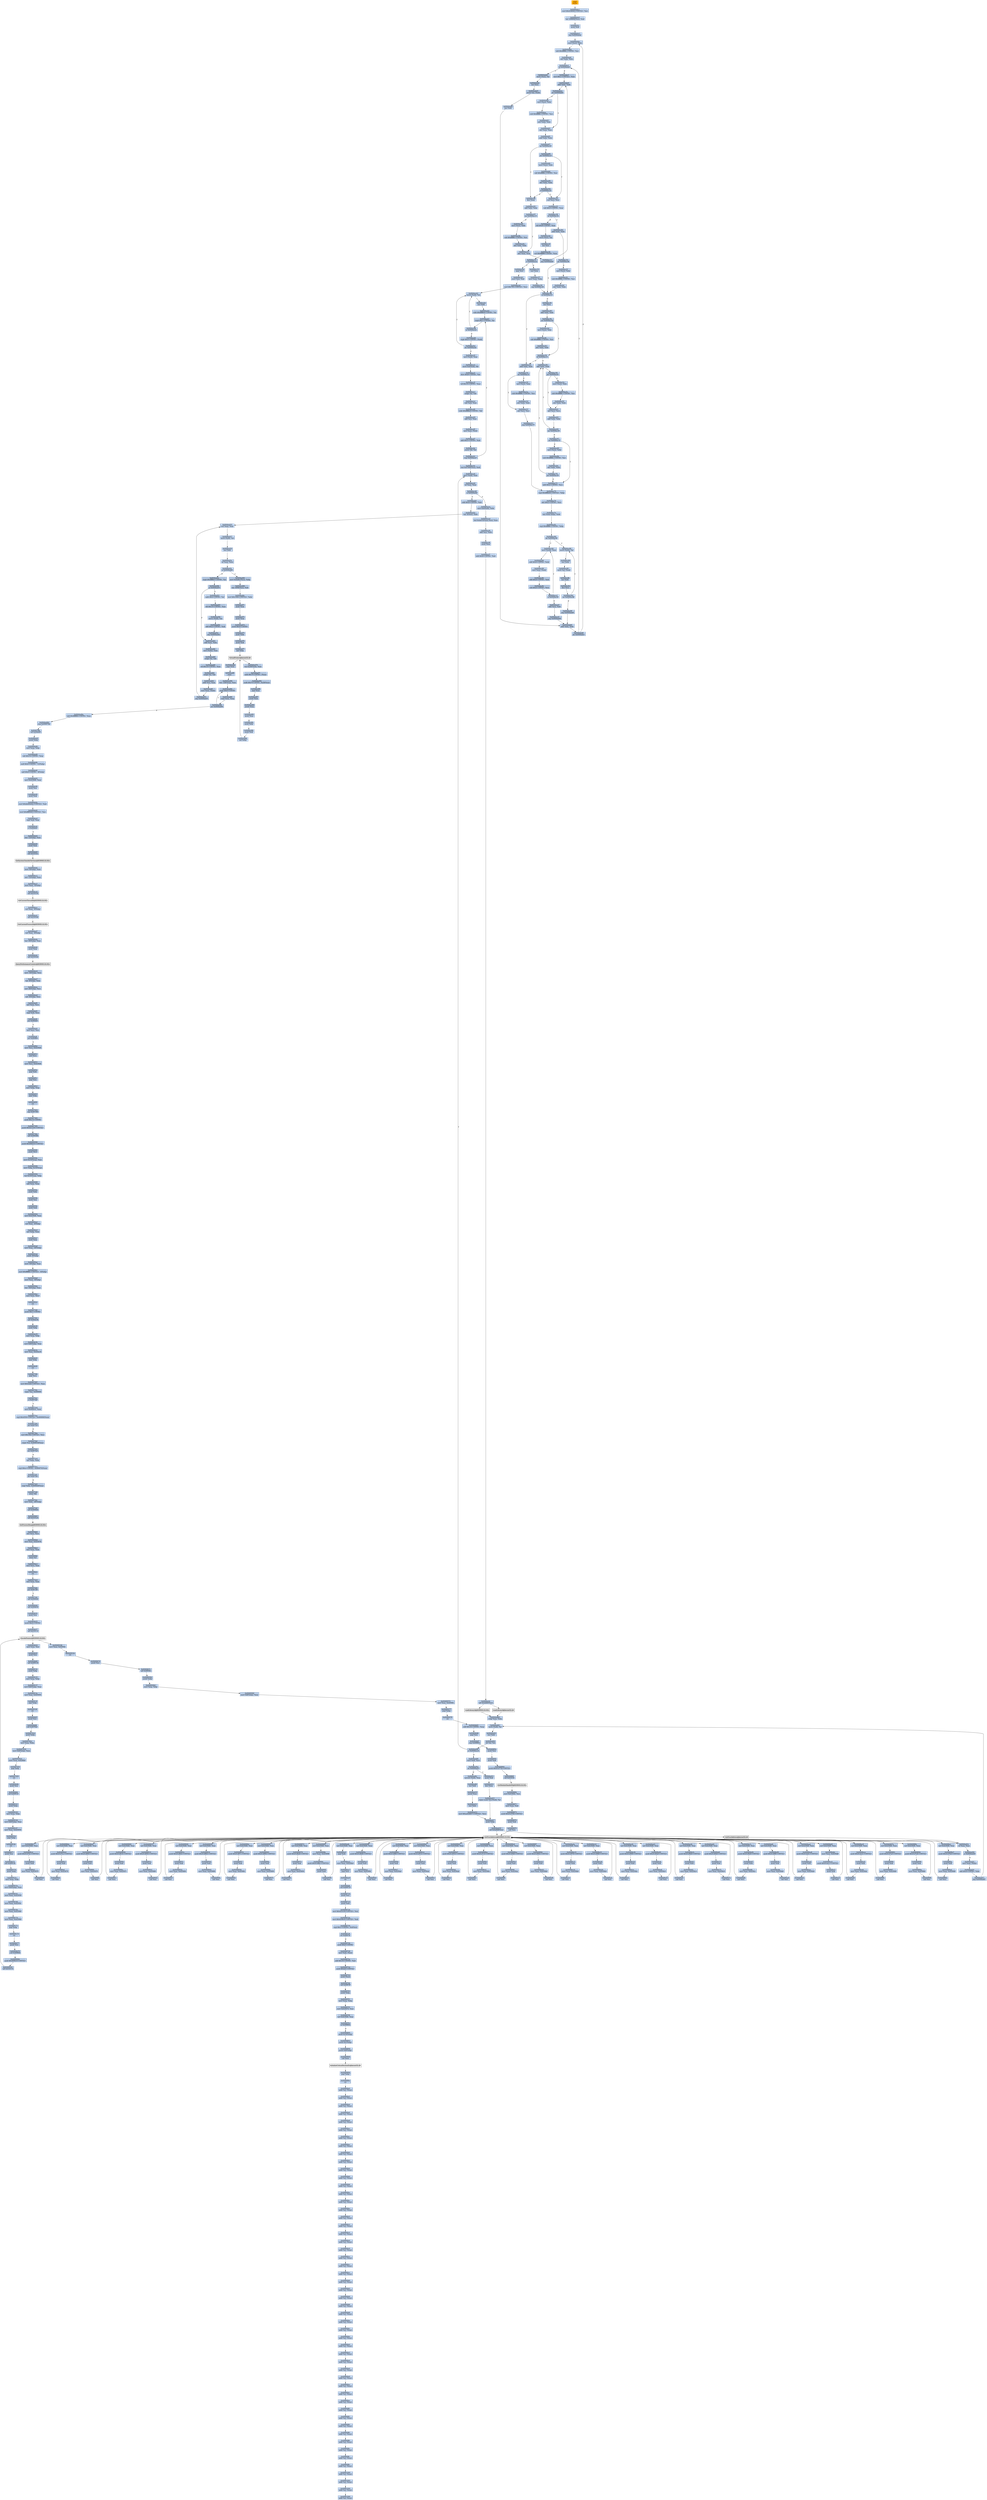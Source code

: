 digraph G {
node[shape=rectangle,style=filled,fillcolor=lightsteelblue,color=lightsteelblue]
bgcolor="transparent"
a0x0044abc0pusha_[label="start\npusha ",fillcolor="orange",color="lightgrey"];
a0x0044abc1movl_0x434000UINT32_esi[label="0x0044abc1\nmovl $0x434000<UINT32>, %esi"];
a0x0044abc6leal__208896esi__edi[label="0x0044abc6\nleal -208896(%esi), %edi"];
a0x0044abccpushl_edi[label="0x0044abcc\npushl %edi"];
a0x0044abcdjmp_0x0044abda[label="0x0044abcd\njmp 0x0044abda"];
a0x0044abdamovl_esi__ebx[label="0x0044abda\nmovl (%esi), %ebx"];
a0x0044abdcsubl_0xfffffffcUINT8_esi[label="0x0044abdc\nsubl $0xfffffffc<UINT8>, %esi"];
a0x0044abdfadcl_ebx_ebx[label="0x0044abdf\nadcl %ebx, %ebx"];
a0x0044abe1jb_0x0044abd0[label="0x0044abe1\njb 0x0044abd0"];
a0x0044abd0movb_esi__al[label="0x0044abd0\nmovb (%esi), %al"];
a0x0044abd2incl_esi[label="0x0044abd2\nincl %esi"];
a0x0044abd3movb_al_edi_[label="0x0044abd3\nmovb %al, (%edi)"];
a0x0044abd5incl_edi[label="0x0044abd5\nincl %edi"];
a0x0044abd6addl_ebx_ebx[label="0x0044abd6\naddl %ebx, %ebx"];
a0x0044abd8jne_0x0044abe1[label="0x0044abd8\njne 0x0044abe1"];
a0x0044abe3movl_0x1UINT32_eax[label="0x0044abe3\nmovl $0x1<UINT32>, %eax"];
a0x0044abe8addl_ebx_ebx[label="0x0044abe8\naddl %ebx, %ebx"];
a0x0044abeajne_0x0044abf3[label="0x0044abea\njne 0x0044abf3"];
a0x0044abf3adcl_eax_eax[label="0x0044abf3\nadcl %eax, %eax"];
a0x0044abf5addl_ebx_ebx[label="0x0044abf5\naddl %ebx, %ebx"];
a0x0044abf7jae_0x0044ac04[label="0x0044abf7\njae 0x0044ac04"];
a0x0044abf9jne_0x0044ac23[label="0x0044abf9\njne 0x0044ac23"];
a0x0044ac23xorl_ecx_ecx[label="0x0044ac23\nxorl %ecx, %ecx"];
a0x0044ac25subl_0x3UINT8_eax[label="0x0044ac25\nsubl $0x3<UINT8>, %eax"];
a0x0044ac28jb_0x0044ac3b[label="0x0044ac28\njb 0x0044ac3b"];
a0x0044ac2ashll_0x8UINT8_eax[label="0x0044ac2a\nshll $0x8<UINT8>, %eax"];
a0x0044ac2dmovb_esi__al[label="0x0044ac2d\nmovb (%esi), %al"];
a0x0044ac2fincl_esi[label="0x0044ac2f\nincl %esi"];
a0x0044ac30xorl_0xffffffffUINT8_eax[label="0x0044ac30\nxorl $0xffffffff<UINT8>, %eax"];
a0x0044ac33je_0x0044acaa[label="0x0044ac33\nje 0x0044acaa"];
a0x0044ac35sarl_eax[label="0x0044ac35\nsarl %eax"];
a0x0044ac37movl_eax_ebp[label="0x0044ac37\nmovl %eax, %ebp"];
a0x0044ac39jmp_0x0044ac46[label="0x0044ac39\njmp 0x0044ac46"];
a0x0044ac46jb_0x0044ac14[label="0x0044ac46\njb 0x0044ac14"];
a0x0044ac14addl_ebx_ebx[label="0x0044ac14\naddl %ebx, %ebx"];
a0x0044ac16jne_0x0044ac1f[label="0x0044ac16\njne 0x0044ac1f"];
a0x0044ac1fadcl_ecx_ecx[label="0x0044ac1f\nadcl %ecx, %ecx"];
a0x0044ac21jmp_0x0044ac75[label="0x0044ac21\njmp 0x0044ac75"];
a0x0044ac75cmpl_0xfffffb00UINT32_ebp[label="0x0044ac75\ncmpl $0xfffffb00<UINT32>, %ebp"];
a0x0044ac7badcl_0x2UINT8_ecx[label="0x0044ac7b\nadcl $0x2<UINT8>, %ecx"];
a0x0044ac7eleal_ediebp__edx[label="0x0044ac7e\nleal (%edi,%ebp), %edx"];
a0x0044ac81cmpl_0xfffffffcUINT8_ebp[label="0x0044ac81\ncmpl $0xfffffffc<UINT8>, %ebp"];
a0x0044ac84jbe_0x0044ac94[label="0x0044ac84\njbe 0x0044ac94"];
a0x0044ac94movl_edx__eax[label="0x0044ac94\nmovl (%edx), %eax"];
a0x0044ac96addl_0x4UINT8_edx[label="0x0044ac96\naddl $0x4<UINT8>, %edx"];
a0x0044ac99movl_eax_edi_[label="0x0044ac99\nmovl %eax, (%edi)"];
a0x0044ac9baddl_0x4UINT8_edi[label="0x0044ac9b\naddl $0x4<UINT8>, %edi"];
a0x0044ac9esubl_0x4UINT8_ecx[label="0x0044ac9e\nsubl $0x4<UINT8>, %ecx"];
a0x0044aca1ja_0x0044ac94[label="0x0044aca1\nja 0x0044ac94"];
a0x0044aca3addl_ecx_edi[label="0x0044aca3\naddl %ecx, %edi"];
a0x0044aca5jmp_0x0044abd6[label="0x0044aca5\njmp 0x0044abd6"];
a0x0044ac86movb_edx__al[label="0x0044ac86\nmovb (%edx), %al"];
a0x0044ac88incl_edx[label="0x0044ac88\nincl %edx"];
a0x0044ac89movb_al_edi_[label="0x0044ac89\nmovb %al, (%edi)"];
a0x0044ac8bincl_edi[label="0x0044ac8b\nincl %edi"];
a0x0044ac8cdecl_ecx[label="0x0044ac8c\ndecl %ecx"];
a0x0044ac8djne_0x0044ac86[label="0x0044ac8d\njne 0x0044ac86"];
a0x0044ac8fjmp_0x0044abd6[label="0x0044ac8f\njmp 0x0044abd6"];
a0x0044ac48incl_ecx[label="0x0044ac48\nincl %ecx"];
a0x0044ac49addl_ebx_ebx[label="0x0044ac49\naddl %ebx, %ebx"];
a0x0044ac4bjne_0x0044ac54[label="0x0044ac4b\njne 0x0044ac54"];
a0x0044ac54jb_0x0044ac14[label="0x0044ac54\njb 0x0044ac14"];
a0x0044ac56addl_ebx_ebx[label="0x0044ac56\naddl %ebx, %ebx"];
a0x0044ac58jne_0x0044ac61[label="0x0044ac58\njne 0x0044ac61"];
a0x0044ac61adcl_ecx_ecx[label="0x0044ac61\nadcl %ecx, %ecx"];
a0x0044ac63addl_ebx_ebx[label="0x0044ac63\naddl %ebx, %ebx"];
a0x0044ac65jae_0x0044ac56[label="0x0044ac65\njae 0x0044ac56"];
a0x0044ac67jne_0x0044ac72[label="0x0044ac67\njne 0x0044ac72"];
a0x0044ac72addl_0x2UINT8_ecx[label="0x0044ac72\naddl $0x2<UINT8>, %ecx"];
a0x0044ac18movl_esi__ebx[label="0x0044ac18\nmovl (%esi), %ebx"];
a0x0044ac1asubl_0xfffffffcUINT8_esi[label="0x0044ac1a\nsubl $0xfffffffc<UINT8>, %esi"];
a0x0044ac1dadcl_ebx_ebx[label="0x0044ac1d\nadcl %ebx, %ebx"];
a0x0044abecmovl_esi__ebx[label="0x0044abec\nmovl (%esi), %ebx"];
a0x0044abeesubl_0xfffffffcUINT8_esi[label="0x0044abee\nsubl $0xfffffffc<UINT8>, %esi"];
a0x0044abf1adcl_ebx_ebx[label="0x0044abf1\nadcl %ebx, %ebx"];
a0x0044ac04decl_eax[label="0x0044ac04\ndecl %eax"];
a0x0044ac05addl_ebx_ebx[label="0x0044ac05\naddl %ebx, %ebx"];
a0x0044ac07jne_0x0044ac10[label="0x0044ac07\njne 0x0044ac10"];
a0x0044ac10adcl_eax_eax[label="0x0044ac10\nadcl %eax, %eax"];
a0x0044ac12jmp_0x0044abe8[label="0x0044ac12\njmp 0x0044abe8"];
a0x0044ac09movl_esi__ebx[label="0x0044ac09\nmovl (%esi), %ebx"];
a0x0044ac0bsubl_0xfffffffcUINT8_esi[label="0x0044ac0b\nsubl $0xfffffffc<UINT8>, %esi"];
a0x0044ac0eadcl_ebx_ebx[label="0x0044ac0e\nadcl %ebx, %ebx"];
a0x0044ac3baddl_ebx_ebx[label="0x0044ac3b\naddl %ebx, %ebx"];
a0x0044ac3djne_0x0044ac46[label="0x0044ac3d\njne 0x0044ac46"];
a0x0044ac5amovl_esi__ebx[label="0x0044ac5a\nmovl (%esi), %ebx"];
a0x0044ac5csubl_0xfffffffcUINT8_esi[label="0x0044ac5c\nsubl $0xfffffffc<UINT8>, %esi"];
a0x0044ac5fadcl_ebx_ebx[label="0x0044ac5f\nadcl %ebx, %ebx"];
a0x0044ac4dmovl_esi__ebx[label="0x0044ac4d\nmovl (%esi), %ebx"];
a0x0044ac4fsubl_0xfffffffcUINT8_esi[label="0x0044ac4f\nsubl $0xfffffffc<UINT8>, %esi"];
a0x0044ac52adcl_ebx_ebx[label="0x0044ac52\nadcl %ebx, %ebx"];
a0x0044ac3fmovl_esi__ebx[label="0x0044ac3f\nmovl (%esi), %ebx"];
a0x0044ac41subl_0xfffffffcUINT8_esi[label="0x0044ac41\nsubl $0xfffffffc<UINT8>, %esi"];
a0x0044ac44adcl_ebx_ebx[label="0x0044ac44\nadcl %ebx, %ebx"];
a0x0044ac69movl_esi__ebx[label="0x0044ac69\nmovl (%esi), %ebx"];
a0x0044ac6bsubl_0xfffffffcUINT8_esi[label="0x0044ac6b\nsubl $0xfffffffc<UINT8>, %esi"];
a0x0044ac6eadcl_ebx_ebx[label="0x0044ac6e\nadcl %ebx, %ebx"];
a0x0044ac70jae_0x0044ac56[label="0x0044ac70\njae 0x0044ac56"];
a0x0044abfbmovl_esi__ebx[label="0x0044abfb\nmovl (%esi), %ebx"];
a0x0044abfdsubl_0xfffffffcUINT8_esi[label="0x0044abfd\nsubl $0xfffffffc<UINT8>, %esi"];
a0x0044ac00adcl_ebx_ebx[label="0x0044ac00\nadcl %ebx, %ebx"];
a0x0044ac02jb_0x0044ac23[label="0x0044ac02\njb 0x0044ac23"];
a0x0044acaapopl_esi[label="0x0044acaa\npopl %esi"];
a0x0044acabmovl_esi_edi[label="0x0044acab\nmovl %esi, %edi"];
a0x0044acadmovl_0x795UINT32_ecx[label="0x0044acad\nmovl $0x795<UINT32>, %ecx"];
a0x0044acb2movb_edi__al[label="0x0044acb2\nmovb (%edi), %al"];
a0x0044acb4incl_edi[label="0x0044acb4\nincl %edi"];
a0x0044acb5subb_0xffffffe8UINT8_al[label="0x0044acb5\nsubb $0xffffffe8<UINT8>, %al"];
a0x0044acb7cmpb_0x1UINT8_al[label="0x0044acb7\ncmpb $0x1<UINT8>, %al"];
a0x0044acb9ja_0x0044acb2[label="0x0044acb9\nja 0x0044acb2"];
a0x0044acbbcmpb_0x5UINT8_edi_[label="0x0044acbb\ncmpb $0x5<UINT8>, (%edi)"];
a0x0044acbejne_0x0044acb2[label="0x0044acbe\njne 0x0044acb2"];
a0x0044acc0movl_edi__eax[label="0x0044acc0\nmovl (%edi), %eax"];
a0x0044acc2movb_0x4edi__bl[label="0x0044acc2\nmovb 0x4(%edi), %bl"];
a0x0044acc5shrw_0x8UINT8_ax[label="0x0044acc5\nshrw $0x8<UINT8>, %ax"];
a0x0044acc9roll_0x10UINT8_eax[label="0x0044acc9\nroll $0x10<UINT8>, %eax"];
a0x0044acccxchgb_al_ah[label="0x0044accc\nxchgb %al, %ah"];
a0x0044accesubl_edi_eax[label="0x0044acce\nsubl %edi, %eax"];
a0x0044acd0subb_0xffffffe8UINT8_bl[label="0x0044acd0\nsubb $0xffffffe8<UINT8>, %bl"];
a0x0044acd3addl_esi_eax[label="0x0044acd3\naddl %esi, %eax"];
a0x0044acd5movl_eax_edi_[label="0x0044acd5\nmovl %eax, (%edi)"];
a0x0044acd7addl_0x5UINT8_edi[label="0x0044acd7\naddl $0x5<UINT8>, %edi"];
a0x0044acdamovb_bl_al[label="0x0044acda\nmovb %bl, %al"];
a0x0044acdcloop_0x0044acb7[label="0x0044acdc\nloop 0x0044acb7"];
a0x0044acdeleal_0x47000esi__edi[label="0x0044acde\nleal 0x47000(%esi), %edi"];
a0x0044ace4movl_edi__eax[label="0x0044ace4\nmovl (%edi), %eax"];
a0x0044ace6orl_eax_eax[label="0x0044ace6\norl %eax, %eax"];
a0x0044ace8je_0x0044ad2f[label="0x0044ace8\nje 0x0044ad2f"];
a0x0044aceamovl_0x4edi__ebx[label="0x0044acea\nmovl 0x4(%edi), %ebx"];
a0x0044acedleal_0x4a614eaxesi__eax[label="0x0044aced\nleal 0x4a614(%eax,%esi), %eax"];
a0x0044acf4addl_esi_ebx[label="0x0044acf4\naddl %esi, %ebx"];
a0x0044acf6pushl_eax[label="0x0044acf6\npushl %eax"];
a0x0044acf7addl_0x8UINT8_edi[label="0x0044acf7\naddl $0x8<UINT8>, %edi"];
a0x0044acfacall_0x4a6b0esi_[label="0x0044acfa\ncall 0x4a6b0(%esi)"];
LoadLibraryA_kernel32_dll[label="LoadLibraryA@kernel32.dll",fillcolor="lightgrey",color="lightgrey"];
a0x0044ad00xchgl_eax_ebp[label="0x0044ad00\nxchgl %eax, %ebp"];
a0x0044ad01movb_edi__al[label="0x0044ad01\nmovb (%edi), %al"];
a0x0044ad03incl_edi[label="0x0044ad03\nincl %edi"];
a0x0044ad04orb_al_al[label="0x0044ad04\norb %al, %al"];
a0x0044ad06je_0x0044ace4[label="0x0044ad06\nje 0x0044ace4"];
a0x0044ad08movl_edi_ecx[label="0x0044ad08\nmovl %edi, %ecx"];
a0x0044ad0ajns_0x0044ad13[label="0x0044ad0a\njns 0x0044ad13"];
a0x0044ad13pushl_edi[label="0x0044ad13\npushl %edi"];
a0x0044ad14decl_eax[label="0x0044ad14\ndecl %eax"];
a0x0044ad15repnz_scasb_es_edi__al[label="0x0044ad15\nrepnz scasb %es:(%edi), %al"];
a0x0044ad17pushl_ebp[label="0x0044ad17\npushl %ebp"];
a0x0044ad18call_0x4a6b8esi_[label="0x0044ad18\ncall 0x4a6b8(%esi)"];
GetProcAddress_kernel32_dll[label="GetProcAddress@kernel32.dll",fillcolor="lightgrey",color="lightgrey"];
a0x0044ad1eorl_eax_eax[label="0x0044ad1e\norl %eax, %eax"];
a0x0044ad20je_0x0044ad29[label="0x0044ad20\nje 0x0044ad29"];
a0x0044ad22movl_eax_ebx_[label="0x0044ad22\nmovl %eax, (%ebx)"];
a0x0044ad24addl_0x4UINT8_ebx[label="0x0044ad24\naddl $0x4<UINT8>, %ebx"];
a0x0044ad27jmp_0x0044ad01[label="0x0044ad27\njmp 0x0044ad01"];
GetProcAddress_KERNEL32_DLL[label="GetProcAddress@KERNEL32.DLL",fillcolor="lightgrey",color="lightgrey"];
LoadLibraryA_KERNEL32_DLL[label="LoadLibraryA@KERNEL32.DLL",fillcolor="lightgrey",color="lightgrey"];
a0x0044ad0cmovzwl_edi__eax[label="0x0044ad0c\nmovzwl (%edi), %eax"];
a0x0044ad0fincl_edi[label="0x0044ad0f\nincl %edi"];
a0x0044ad10pushl_eax[label="0x0044ad10\npushl %eax"];
a0x0044ad11incl_edi[label="0x0044ad11\nincl %edi"];
a0x0044ad12movl_0xaef24857UINT32_ecx[label="0x0044ad12\nmovl $0xaef24857<UINT32>, %ecx"];
a0x0044ad2faddl_0x4UINT8_edi[label="0x0044ad2f\naddl $0x4<UINT8>, %edi"];
a0x0044ad32leal__4esi__ebx[label="0x0044ad32\nleal -4(%esi), %ebx"];
a0x0044ad35xorl_eax_eax[label="0x0044ad35\nxorl %eax, %eax"];
a0x0044ad37movb_edi__al[label="0x0044ad37\nmovb (%edi), %al"];
a0x0044ad39incl_edi[label="0x0044ad39\nincl %edi"];
a0x0044ad3aorl_eax_eax[label="0x0044ad3a\norl %eax, %eax"];
a0x0044ad3cje_0x0044ad60[label="0x0044ad3c\nje 0x0044ad60"];
a0x0044ad3ecmpb_0xffffffefUINT8_al[label="0x0044ad3e\ncmpb $0xffffffef<UINT8>, %al"];
a0x0044ad40ja_0x0044ad53[label="0x0044ad40\nja 0x0044ad53"];
a0x0044ad42addl_eax_ebx[label="0x0044ad42\naddl %eax, %ebx"];
a0x0044ad44movl_ebx__eax[label="0x0044ad44\nmovl (%ebx), %eax"];
a0x0044ad46xchgb_al_ah[label="0x0044ad46\nxchgb %al, %ah"];
a0x0044ad48roll_0x10UINT8_eax[label="0x0044ad48\nroll $0x10<UINT8>, %eax"];
a0x0044ad4bxchgb_al_ah[label="0x0044ad4b\nxchgb %al, %ah"];
a0x0044ad4daddl_esi_eax[label="0x0044ad4d\naddl %esi, %eax"];
a0x0044ad4fmovl_eax_ebx_[label="0x0044ad4f\nmovl %eax, (%ebx)"];
a0x0044ad51jmp_0x0044ad35[label="0x0044ad51\njmp 0x0044ad35"];
a0x0044ad53andb_0xfUINT8_al[label="0x0044ad53\nandb $0xf<UINT8>, %al"];
a0x0044ad55shll_0x10UINT8_eax[label="0x0044ad55\nshll $0x10<UINT8>, %eax"];
a0x0044ad58movw_edi__ax[label="0x0044ad58\nmovw (%edi), %ax"];
a0x0044ad5baddl_0x2UINT8_edi[label="0x0044ad5b\naddl $0x2<UINT8>, %edi"];
a0x0044ad5ejmp_0x0044ad42[label="0x0044ad5e\njmp 0x0044ad42"];
a0x0044ad60movl_0x4a6bcesi__ebp[label="0x0044ad60\nmovl 0x4a6bc(%esi), %ebp"];
a0x0044ad66leal__4096esi__edi[label="0x0044ad66\nleal -4096(%esi), %edi"];
a0x0044ad6cmovl_0x1000UINT32_ebx[label="0x0044ad6c\nmovl $0x1000<UINT32>, %ebx"];
a0x0044ad71pushl_eax[label="0x0044ad71\npushl %eax"];
a0x0044ad72pushl_esp[label="0x0044ad72\npushl %esp"];
a0x0044ad73pushl_0x4UINT8[label="0x0044ad73\npushl $0x4<UINT8>"];
a0x0044ad75pushl_ebx[label="0x0044ad75\npushl %ebx"];
a0x0044ad76pushl_edi[label="0x0044ad76\npushl %edi"];
a0x0044ad77call_ebp[label="0x0044ad77\ncall %ebp"];
VirtualProtect_kernel32_dll[label="VirtualProtect@kernel32.dll",fillcolor="lightgrey",color="lightgrey"];
a0x0044ad79leal_0x20fedi__eax[label="0x0044ad79\nleal 0x20f(%edi), %eax"];
a0x0044ad7fandb_0x7fUINT8_eax_[label="0x0044ad7f\nandb $0x7f<UINT8>, (%eax)"];
a0x0044ad82andb_0x7fUINT8_0x28eax_[label="0x0044ad82\nandb $0x7f<UINT8>, 0x28(%eax)"];
a0x0044ad86popl_eax[label="0x0044ad86\npopl %eax"];
a0x0044ad87pushl_eax[label="0x0044ad87\npushl %eax"];
a0x0044ad88pushl_esp[label="0x0044ad88\npushl %esp"];
a0x0044ad89pushl_eax[label="0x0044ad89\npushl %eax"];
a0x0044ad8apushl_ebx[label="0x0044ad8a\npushl %ebx"];
a0x0044ad8bpushl_edi[label="0x0044ad8b\npushl %edi"];
a0x0044ad8ccall_ebp[label="0x0044ad8c\ncall %ebp"];
a0x0044ad8epopl_eax[label="0x0044ad8e\npopl %eax"];
a0x0044ad8fpopa_[label="0x0044ad8f\npopa "];
a0x0044ad90leal__128esp__eax[label="0x0044ad90\nleal -128(%esp), %eax"];
a0x0044ad94pushl_0x0UINT8[label="0x0044ad94\npushl $0x0<UINT8>"];
a0x0044ad96cmpl_eax_esp[label="0x0044ad96\ncmpl %eax, %esp"];
a0x0044ad98jne_0x0044ad94[label="0x0044ad98\njne 0x0044ad94"];
a0x0044ad9asubl_0xffffff80UINT8_esp[label="0x0044ad9a\nsubl $0xffffff80<UINT8>, %esp"];
a0x0044ad9djmp_0x004074fe[label="0x0044ad9d\njmp 0x004074fe"];
a0x004074fecall_0x40de85[label="0x004074fe\ncall 0x40de85"];
a0x0040de85pushl_ebp[label="0x0040de85\npushl %ebp"];
a0x0040de86movl_esp_ebp[label="0x0040de86\nmovl %esp, %ebp"];
a0x0040de88subl_0x14UINT8_esp[label="0x0040de88\nsubl $0x14<UINT8>, %esp"];
a0x0040de8bandl_0x0UINT8__12ebp_[label="0x0040de8b\nandl $0x0<UINT8>, -12(%ebp)"];
a0x0040de8fandl_0x0UINT8__8ebp_[label="0x0040de8f\nandl $0x0<UINT8>, -8(%ebp)"];
a0x0040de93movl_0x4230d0_eax[label="0x0040de93\nmovl 0x4230d0, %eax"];
a0x0040de98pushl_esi[label="0x0040de98\npushl %esi"];
a0x0040de99pushl_edi[label="0x0040de99\npushl %edi"];
a0x0040de9amovl_0xbb40e64eUINT32_edi[label="0x0040de9a\nmovl $0xbb40e64e<UINT32>, %edi"];
a0x0040de9fmovl_0xffff0000UINT32_esi[label="0x0040de9f\nmovl $0xffff0000<UINT32>, %esi"];
a0x0040dea4cmpl_edi_eax[label="0x0040dea4\ncmpl %edi, %eax"];
a0x0040dea6je_0x40deb5[label="0x0040dea6\nje 0x40deb5"];
a0x0040deb5leal__12ebp__eax[label="0x0040deb5\nleal -12(%ebp), %eax"];
a0x0040deb8pushl_eax[label="0x0040deb8\npushl %eax"];
a0x0040deb9call_0x4161bc[label="0x0040deb9\ncall 0x4161bc"];
GetSystemTimeAsFileTime_KERNEL32_DLL[label="GetSystemTimeAsFileTime@KERNEL32.DLL",fillcolor="lightgrey",color="lightgrey"];
a0x0040debfmovl__8ebp__eax[label="0x0040debf\nmovl -8(%ebp), %eax"];
a0x0040dec2xorl__12ebp__eax[label="0x0040dec2\nxorl -12(%ebp), %eax"];
a0x0040dec5movl_eax__4ebp_[label="0x0040dec5\nmovl %eax, -4(%ebp)"];
a0x0040dec8call_0x416150[label="0x0040dec8\ncall 0x416150"];
GetCurrentThreadId_KERNEL32_DLL[label="GetCurrentThreadId@KERNEL32.DLL",fillcolor="lightgrey",color="lightgrey"];
a0x0040decexorl_eax__4ebp_[label="0x0040dece\nxorl %eax, -4(%ebp)"];
a0x0040ded1call_0x4161b8[label="0x0040ded1\ncall 0x4161b8"];
GetCurrentProcessId_KERNEL32_DLL[label="GetCurrentProcessId@KERNEL32.DLL",fillcolor="lightgrey",color="lightgrey"];
a0x0040ded7xorl_eax__4ebp_[label="0x0040ded7\nxorl %eax, -4(%ebp)"];
a0x0040dedaleal__20ebp__eax[label="0x0040deda\nleal -20(%ebp), %eax"];
a0x0040deddpushl_eax[label="0x0040dedd\npushl %eax"];
a0x0040dedecall_0x4161b4[label="0x0040dede\ncall 0x4161b4"];
QueryPerformanceCounter_KERNEL32_DLL[label="QueryPerformanceCounter@KERNEL32.DLL",fillcolor="lightgrey",color="lightgrey"];
a0x0040dee4movl__16ebp__ecx[label="0x0040dee4\nmovl -16(%ebp), %ecx"];
a0x0040dee7leal__4ebp__eax[label="0x0040dee7\nleal -4(%ebp), %eax"];
a0x0040deeaxorl__20ebp__ecx[label="0x0040deea\nxorl -20(%ebp), %ecx"];
a0x0040deedxorl__4ebp__ecx[label="0x0040deed\nxorl -4(%ebp), %ecx"];
a0x0040def0xorl_eax_ecx[label="0x0040def0\nxorl %eax, %ecx"];
a0x0040def2cmpl_edi_ecx[label="0x0040def2\ncmpl %edi, %ecx"];
a0x0040def4jne_0x40defd[label="0x0040def4\njne 0x40defd"];
a0x0040defdtestl_ecx_esi[label="0x0040defd\ntestl %ecx, %esi"];
a0x0040deffjne_0x40df0d[label="0x0040deff\njne 0x40df0d"];
a0x0040df0dmovl_ecx_0x4230d0[label="0x0040df0d\nmovl %ecx, 0x4230d0"];
a0x0040df13notl_ecx[label="0x0040df13\nnotl %ecx"];
a0x0040df15movl_ecx_0x4230d4[label="0x0040df15\nmovl %ecx, 0x4230d4"];
a0x0040df1bpopl_edi[label="0x0040df1b\npopl %edi"];
a0x0040df1cpopl_esi[label="0x0040df1c\npopl %esi"];
a0x0040df1dmovl_ebp_esp[label="0x0040df1d\nmovl %ebp, %esp"];
a0x0040df1fpopl_ebp[label="0x0040df1f\npopl %ebp"];
a0x0040df20ret[label="0x0040df20\nret"];
a0x00407503jmp_0x407383[label="0x00407503\njmp 0x407383"];
a0x00407383pushl_0x14UINT8[label="0x00407383\npushl $0x14<UINT8>"];
a0x00407385pushl_0x421230UINT32[label="0x00407385\npushl $0x421230<UINT32>"];
a0x0040738acall_0x409380[label="0x0040738a\ncall 0x409380"];
a0x00409380pushl_0x406d10UINT32[label="0x00409380\npushl $0x406d10<UINT32>"];
a0x00409385pushl_fs_0[label="0x00409385\npushl %fs:0"];
a0x0040938cmovl_0x10esp__eax[label="0x0040938c\nmovl 0x10(%esp), %eax"];
a0x00409390movl_ebp_0x10esp_[label="0x00409390\nmovl %ebp, 0x10(%esp)"];
a0x00409394leal_0x10esp__ebp[label="0x00409394\nleal 0x10(%esp), %ebp"];
a0x00409398subl_eax_esp[label="0x00409398\nsubl %eax, %esp"];
a0x0040939apushl_ebx[label="0x0040939a\npushl %ebx"];
a0x0040939bpushl_esi[label="0x0040939b\npushl %esi"];
a0x0040939cpushl_edi[label="0x0040939c\npushl %edi"];
a0x0040939dmovl_0x4230d0_eax[label="0x0040939d\nmovl 0x4230d0, %eax"];
a0x004093a2xorl_eax__4ebp_[label="0x004093a2\nxorl %eax, -4(%ebp)"];
a0x004093a5xorl_ebp_eax[label="0x004093a5\nxorl %ebp, %eax"];
a0x004093a7pushl_eax[label="0x004093a7\npushl %eax"];
a0x004093a8movl_esp__24ebp_[label="0x004093a8\nmovl %esp, -24(%ebp)"];
a0x004093abpushl__8ebp_[label="0x004093ab\npushl -8(%ebp)"];
a0x004093aemovl__4ebp__eax[label="0x004093ae\nmovl -4(%ebp), %eax"];
a0x004093b1movl_0xfffffffeUINT32__4ebp_[label="0x004093b1\nmovl $0xfffffffe<UINT32>, -4(%ebp)"];
a0x004093b8movl_eax__8ebp_[label="0x004093b8\nmovl %eax, -8(%ebp)"];
a0x004093bbleal__16ebp__eax[label="0x004093bb\nleal -16(%ebp), %eax"];
a0x004093bemovl_eax_fs_0[label="0x004093be\nmovl %eax, %fs:0"];
a0x004093c4ret[label="0x004093c4\nret"];
a0x0040738fpushl_0x1UINT8[label="0x0040738f\npushl $0x1<UINT8>"];
a0x00407391call_0x40de38[label="0x00407391\ncall 0x40de38"];
a0x0040de38pushl_ebp[label="0x0040de38\npushl %ebp"];
a0x0040de39movl_esp_ebp[label="0x0040de39\nmovl %esp, %ebp"];
a0x0040de3bmovl_0x8ebp__eax[label="0x0040de3b\nmovl 0x8(%ebp), %eax"];
a0x0040de3emovl_eax_0x424a18[label="0x0040de3e\nmovl %eax, 0x424a18"];
a0x0040de43popl_ebp[label="0x0040de43\npopl %ebp"];
a0x0040de44ret[label="0x0040de44\nret"];
a0x00407396popl_ecx[label="0x00407396\npopl %ecx"];
a0x00407397movl_0x5a4dUINT32_eax[label="0x00407397\nmovl $0x5a4d<UINT32>, %eax"];
a0x0040739ccmpw_ax_0x400000[label="0x0040739c\ncmpw %ax, 0x400000"];
a0x004073a3je_0x4073a9[label="0x004073a3\nje 0x4073a9"];
a0x004073a9movl_0x40003c_eax[label="0x004073a9\nmovl 0x40003c, %eax"];
a0x004073aecmpl_0x4550UINT32_0x400000eax_[label="0x004073ae\ncmpl $0x4550<UINT32>, 0x400000(%eax)"];
a0x004073b8jne_0x4073a5[label="0x004073b8\njne 0x4073a5"];
a0x004073bamovl_0x10bUINT32_ecx[label="0x004073ba\nmovl $0x10b<UINT32>, %ecx"];
a0x004073bfcmpw_cx_0x400018eax_[label="0x004073bf\ncmpw %cx, 0x400018(%eax)"];
a0x004073c6jne_0x4073a5[label="0x004073c6\njne 0x4073a5"];
a0x004073c8xorl_ebx_ebx[label="0x004073c8\nxorl %ebx, %ebx"];
a0x004073cacmpl_0xeUINT8_0x400074eax_[label="0x004073ca\ncmpl $0xe<UINT8>, 0x400074(%eax)"];
a0x004073d1jbe_0x4073dc[label="0x004073d1\njbe 0x4073dc"];
a0x004073d3cmpl_ebx_0x4000e8eax_[label="0x004073d3\ncmpl %ebx, 0x4000e8(%eax)"];
a0x004073d9setne_bl[label="0x004073d9\nsetne %bl"];
a0x004073dcmovl_ebx__28ebp_[label="0x004073dc\nmovl %ebx, -28(%ebp)"];
a0x004073dfcall_0x4094b0[label="0x004073df\ncall 0x4094b0"];
a0x004094b0call_0x4161a0[label="0x004094b0\ncall 0x4161a0"];
GetProcessHeap_KERNEL32_DLL[label="GetProcessHeap@KERNEL32.DLL",fillcolor="lightgrey",color="lightgrey"];
a0x004094b6xorl_ecx_ecx[label="0x004094b6\nxorl %ecx, %ecx"];
a0x004094b8movl_eax_0x425078[label="0x004094b8\nmovl %eax, 0x425078"];
a0x004094bdtestl_eax_eax[label="0x004094bd\ntestl %eax, %eax"];
a0x004094bfsetne_cl[label="0x004094bf\nsetne %cl"];
a0x004094c2movl_ecx_eax[label="0x004094c2\nmovl %ecx, %eax"];
a0x004094c4ret[label="0x004094c4\nret"];
a0x004073e4testl_eax_eax[label="0x004073e4\ntestl %eax, %eax"];
a0x004073e6jne_0x4073f0[label="0x004073e6\njne 0x4073f0"];
a0x004073f0call_0x408446[label="0x004073f0\ncall 0x408446"];
a0x00408446call_0x404b54[label="0x00408446\ncall 0x404b54"];
a0x00404b54pushl_esi[label="0x00404b54\npushl %esi"];
a0x00404b55pushl_0x0UINT8[label="0x00404b55\npushl $0x0<UINT8>"];
a0x00404b57call_0x416114[label="0x00404b57\ncall 0x416114"];
EncodePointer_KERNEL32_DLL[label="EncodePointer@KERNEL32.DLL",fillcolor="lightgrey",color="lightgrey"];
a0x00404b5dmovl_eax_esi[label="0x00404b5d\nmovl %eax, %esi"];
a0x00404b5fpushl_esi[label="0x00404b5f\npushl %esi"];
a0x00404b60call_0x409134[label="0x00404b60\ncall 0x409134"];
a0x00409134pushl_ebp[label="0x00409134\npushl %ebp"];
a0x00409135movl_esp_ebp[label="0x00409135\nmovl %esp, %ebp"];
a0x00409137movl_0x8ebp__eax[label="0x00409137\nmovl 0x8(%ebp), %eax"];
a0x0040913amovl_eax_0x425050[label="0x0040913a\nmovl %eax, 0x425050"];
a0x0040913fpopl_ebp[label="0x0040913f\npopl %ebp"];
a0x00409140ret[label="0x00409140\nret"];
a0x00404b65pushl_esi[label="0x00404b65\npushl %esi"];
a0x00404b66call_0x40762d[label="0x00404b66\ncall 0x40762d"];
a0x0040762dpushl_ebp[label="0x0040762d\npushl %ebp"];
a0x0040762emovl_esp_ebp[label="0x0040762e\nmovl %esp, %ebp"];
a0x00407630movl_0x8ebp__eax[label="0x00407630\nmovl 0x8(%ebp), %eax"];
a0x00407633movl_eax_0x4248a0[label="0x00407633\nmovl %eax, 0x4248a0"];
a0x00407638popl_ebp[label="0x00407638\npopl %ebp"];
a0x00407639ret[label="0x00407639\nret"];
a0x00404b6bpushl_esi[label="0x00404b6b\npushl %esi"];
a0x00404b6ccall_0x409141[label="0x00404b6c\ncall 0x409141"];
a0x00409141pushl_ebp[label="0x00409141\npushl %ebp"];
a0x00409142movl_esp_ebp[label="0x00409142\nmovl %esp, %ebp"];
a0x00409144movl_0x8ebp__eax[label="0x00409144\nmovl 0x8(%ebp), %eax"];
a0x00409147movl_eax_0x425054[label="0x00409147\nmovl %eax, 0x425054"];
a0x0040914cpopl_ebp[label="0x0040914c\npopl %ebp"];
a0x0040914dret[label="0x0040914d\nret"];
a0x00404b71pushl_esi[label="0x00404b71\npushl %esi"];
a0x00404b72call_0x40915b[label="0x00404b72\ncall 0x40915b"];
a0x0040915bpushl_ebp[label="0x0040915b\npushl %ebp"];
a0x0040915cmovl_esp_ebp[label="0x0040915c\nmovl %esp, %ebp"];
a0x0040915emovl_0x8ebp__eax[label="0x0040915e\nmovl 0x8(%ebp), %eax"];
a0x00409161movl_eax_0x425058[label="0x00409161\nmovl %eax, 0x425058"];
a0x00409166movl_eax_0x42505c[label="0x00409166\nmovl %eax, 0x42505c"];
a0x0040916bmovl_eax_0x425060[label="0x0040916b\nmovl %eax, 0x425060"];
a0x00409170movl_eax_0x425064[label="0x00409170\nmovl %eax, 0x425064"];
a0x00409175popl_ebp[label="0x00409175\npopl %ebp"];
a0x00409176ret[label="0x00409176\nret"];
a0x00404b77pushl_esi[label="0x00404b77\npushl %esi"];
a0x00404b78call_0x4090fd[label="0x00404b78\ncall 0x4090fd"];
a0x004090fdpushl_0x4090c9UINT32[label="0x004090fd\npushl $0x4090c9<UINT32>"];
a0x00409102call_0x416114[label="0x00409102\ncall 0x416114"];
a0x00409108movl_eax_0x42504c[label="0x00409108\nmovl %eax, 0x42504c"];
a0x0040910dret[label="0x0040910d\nret"];
a0x00404b7dpushl_esi[label="0x00404b7d\npushl %esi"];
a0x00404b7ecall_0x40936c[label="0x00404b7e\ncall 0x40936c"];
a0x0040936cpushl_ebp[label="0x0040936c\npushl %ebp"];
a0x0040936dmovl_esp_ebp[label="0x0040936d\nmovl %esp, %ebp"];
a0x0040936fmovl_0x8ebp__eax[label="0x0040936f\nmovl 0x8(%ebp), %eax"];
a0x00409372movl_eax_0x42506c[label="0x00409372\nmovl %eax, 0x42506c"];
a0x00409377popl_ebp[label="0x00409377\npopl %ebp"];
a0x00409378ret[label="0x00409378\nret"];
a0x00404b83addl_0x18UINT8_esp[label="0x00404b83\naddl $0x18<UINT8>, %esp"];
a0x00404b86popl_esi[label="0x00404b86\npopl %esi"];
a0x00404b87jmp_0x40885e[label="0x00404b87\njmp 0x40885e"];
a0x0040885epushl_esi[label="0x0040885e\npushl %esi"];
a0x0040885fpushl_edi[label="0x0040885f\npushl %edi"];
a0x00408860pushl_0x41d778UINT32[label="0x00408860\npushl $0x41d778<UINT32>"];
a0x00408865call_0x41619c[label="0x00408865\ncall 0x41619c"];
GetModuleHandleW_KERNEL32_DLL[label="GetModuleHandleW@KERNEL32.DLL",fillcolor="lightgrey",color="lightgrey"];
a0x0040886bmovl_0x4160dc_esi[label="0x0040886b\nmovl 0x4160dc, %esi"];
a0x00408871movl_eax_edi[label="0x00408871\nmovl %eax, %edi"];
a0x00408873pushl_0x41d794UINT32[label="0x00408873\npushl $0x41d794<UINT32>"];
a0x00408878pushl_edi[label="0x00408878\npushl %edi"];
a0x00408879call_esi[label="0x00408879\ncall %esi"];
a0x0040887bxorl_0x4230d0_eax[label="0x0040887b\nxorl 0x4230d0, %eax"];
a0x00408881pushl_0x41d7a0UINT32[label="0x00408881\npushl $0x41d7a0<UINT32>"];
a0x00408886pushl_edi[label="0x00408886\npushl %edi"];
a0x00408887movl_eax_0x425660[label="0x00408887\nmovl %eax, 0x425660"];
a0x0040888ccall_esi[label="0x0040888c\ncall %esi"];
a0x0040888exorl_0x4230d0_eax[label="0x0040888e\nxorl 0x4230d0, %eax"];
a0x00408894pushl_0x41d7a8UINT32[label="0x00408894\npushl $0x41d7a8<UINT32>"];
a0x00408899pushl_edi[label="0x00408899\npushl %edi"];
a0x0040889amovl_eax_0x425664[label="0x0040889a\nmovl %eax, 0x425664"];
a0x0040889fcall_esi[label="0x0040889f\ncall %esi"];
a0x004088a1xorl_0x4230d0_eax[label="0x004088a1\nxorl 0x4230d0, %eax"];
a0x004088a7pushl_0x41d7b4UINT32[label="0x004088a7\npushl $0x41d7b4<UINT32>"];
a0x004088acpushl_edi[label="0x004088ac\npushl %edi"];
a0x004088admovl_eax_0x425668[label="0x004088ad\nmovl %eax, 0x425668"];
a0x004088b2call_esi[label="0x004088b2\ncall %esi"];
a0x004088b4xorl_0x4230d0_eax[label="0x004088b4\nxorl 0x4230d0, %eax"];
a0x004088bapushl_0x41d7c0UINT32[label="0x004088ba\npushl $0x41d7c0<UINT32>"];
a0x004088bfpushl_edi[label="0x004088bf\npushl %edi"];
a0x004088c0movl_eax_0x42566c[label="0x004088c0\nmovl %eax, 0x42566c"];
a0x004088c5call_esi[label="0x004088c5\ncall %esi"];
a0x004088c7xorl_0x4230d0_eax[label="0x004088c7\nxorl 0x4230d0, %eax"];
a0x004088cdpushl_0x41d7dcUINT32[label="0x004088cd\npushl $0x41d7dc<UINT32>"];
a0x004088d2pushl_edi[label="0x004088d2\npushl %edi"];
a0x004088d3movl_eax_0x425670[label="0x004088d3\nmovl %eax, 0x425670"];
a0x004088d8call_esi[label="0x004088d8\ncall %esi"];
a0x004088daxorl_0x4230d0_eax[label="0x004088da\nxorl 0x4230d0, %eax"];
a0x004088e0pushl_0x41d7ecUINT32[label="0x004088e0\npushl $0x41d7ec<UINT32>"];
a0x004088e5pushl_edi[label="0x004088e5\npushl %edi"];
a0x004088e6movl_eax_0x425674[label="0x004088e6\nmovl %eax, 0x425674"];
a0x004088ebcall_esi[label="0x004088eb\ncall %esi"];
a0x004088edxorl_0x4230d0_eax[label="0x004088ed\nxorl 0x4230d0, %eax"];
a0x004088f3pushl_0x41d800UINT32[label="0x004088f3\npushl $0x41d800<UINT32>"];
a0x004088f8pushl_edi[label="0x004088f8\npushl %edi"];
a0x004088f9movl_eax_0x425678[label="0x004088f9\nmovl %eax, 0x425678"];
a0x004088fecall_esi[label="0x004088fe\ncall %esi"];
a0x00408900xorl_0x4230d0_eax[label="0x00408900\nxorl 0x4230d0, %eax"];
a0x00408906pushl_0x41d818UINT32[label="0x00408906\npushl $0x41d818<UINT32>"];
a0x0040890bpushl_edi[label="0x0040890b\npushl %edi"];
a0x0040890cmovl_eax_0x42567c[label="0x0040890c\nmovl %eax, 0x42567c"];
a0x00408911call_esi[label="0x00408911\ncall %esi"];
a0x00408913xorl_0x4230d0_eax[label="0x00408913\nxorl 0x4230d0, %eax"];
a0x00408919pushl_0x41d830UINT32[label="0x00408919\npushl $0x41d830<UINT32>"];
a0x0040891epushl_edi[label="0x0040891e\npushl %edi"];
a0x0040891fmovl_eax_0x425680[label="0x0040891f\nmovl %eax, 0x425680"];
a0x00408924call_esi[label="0x00408924\ncall %esi"];
a0x00408926xorl_0x4230d0_eax[label="0x00408926\nxorl 0x4230d0, %eax"];
a0x0040892cpushl_0x41d844UINT32[label="0x0040892c\npushl $0x41d844<UINT32>"];
a0x00408931pushl_edi[label="0x00408931\npushl %edi"];
a0x00408932movl_eax_0x425684[label="0x00408932\nmovl %eax, 0x425684"];
a0x00408937call_esi[label="0x00408937\ncall %esi"];
a0x00408939xorl_0x4230d0_eax[label="0x00408939\nxorl 0x4230d0, %eax"];
a0x0040893fpushl_0x41d864UINT32[label="0x0040893f\npushl $0x41d864<UINT32>"];
a0x00408944pushl_edi[label="0x00408944\npushl %edi"];
a0x00408945movl_eax_0x425688[label="0x00408945\nmovl %eax, 0x425688"];
a0x0040894acall_esi[label="0x0040894a\ncall %esi"];
a0x0040894cxorl_0x4230d0_eax[label="0x0040894c\nxorl 0x4230d0, %eax"];
a0x00408952pushl_0x41d87cUINT32[label="0x00408952\npushl $0x41d87c<UINT32>"];
a0x00408957pushl_edi[label="0x00408957\npushl %edi"];
a0x00408958movl_eax_0x42568c[label="0x00408958\nmovl %eax, 0x42568c"];
a0x0040895dcall_esi[label="0x0040895d\ncall %esi"];
a0x0040895fxorl_0x4230d0_eax[label="0x0040895f\nxorl 0x4230d0, %eax"];
a0x00408965pushl_0x41d894UINT32[label="0x00408965\npushl $0x41d894<UINT32>"];
a0x0040896apushl_edi[label="0x0040896a\npushl %edi"];
a0x0040896bmovl_eax_0x425690[label="0x0040896b\nmovl %eax, 0x425690"];
a0x00408970call_esi[label="0x00408970\ncall %esi"];
a0x00408972xorl_0x4230d0_eax[label="0x00408972\nxorl 0x4230d0, %eax"];
a0x00408978pushl_0x41d8a8UINT32[label="0x00408978\npushl $0x41d8a8<UINT32>"];
a0x0040897dpushl_edi[label="0x0040897d\npushl %edi"];
a0x0040897emovl_eax_0x425694[label="0x0040897e\nmovl %eax, 0x425694"];
a0x00408983call_esi[label="0x00408983\ncall %esi"];
a0x00408985xorl_0x4230d0_eax[label="0x00408985\nxorl 0x4230d0, %eax"];
a0x0040898bmovl_eax_0x425698[label="0x0040898b\nmovl %eax, 0x425698"];
a0x00408990pushl_0x41d8bcUINT32[label="0x00408990\npushl $0x41d8bc<UINT32>"];
a0x00408995pushl_edi[label="0x00408995\npushl %edi"];
a0x00408996call_esi[label="0x00408996\ncall %esi"];
a0x00408998xorl_0x4230d0_eax[label="0x00408998\nxorl 0x4230d0, %eax"];
a0x0040899epushl_0x41d8d8UINT32[label="0x0040899e\npushl $0x41d8d8<UINT32>"];
a0x004089a3pushl_edi[label="0x004089a3\npushl %edi"];
a0x004089a4movl_eax_0x42569c[label="0x004089a4\nmovl %eax, 0x42569c"];
a0x004089a9call_esi[label="0x004089a9\ncall %esi"];
a0x004089abxorl_0x4230d0_eax[label="0x004089ab\nxorl 0x4230d0, %eax"];
a0x004089b1pushl_0x41d8f8UINT32[label="0x004089b1\npushl $0x41d8f8<UINT32>"];
a0x004089b6pushl_edi[label="0x004089b6\npushl %edi"];
a0x004089b7movl_eax_0x4256a0[label="0x004089b7\nmovl %eax, 0x4256a0"];
a0x004089bccall_esi[label="0x004089bc\ncall %esi"];
a0x004089bexorl_0x4230d0_eax[label="0x004089be\nxorl 0x4230d0, %eax"];
a0x004089c4pushl_0x41d914UINT32[label="0x004089c4\npushl $0x41d914<UINT32>"];
a0x004089c9pushl_edi[label="0x004089c9\npushl %edi"];
a0x004089camovl_eax_0x4256a4[label="0x004089ca\nmovl %eax, 0x4256a4"];
a0x004089cfcall_esi[label="0x004089cf\ncall %esi"];
a0x004089d1xorl_0x4230d0_eax[label="0x004089d1\nxorl 0x4230d0, %eax"];
a0x004089d7pushl_0x41d934UINT32[label="0x004089d7\npushl $0x41d934<UINT32>"];
a0x004089dcpushl_edi[label="0x004089dc\npushl %edi"];
a0x004089ddmovl_eax_0x4256a8[label="0x004089dd\nmovl %eax, 0x4256a8"];
a0x004089e2call_esi[label="0x004089e2\ncall %esi"];
a0x004089e4xorl_0x4230d0_eax[label="0x004089e4\nxorl 0x4230d0, %eax"];
a0x004089eapushl_0x41d948UINT32[label="0x004089ea\npushl $0x41d948<UINT32>"];
a0x004089efpushl_edi[label="0x004089ef\npushl %edi"];
a0x004089f0movl_eax_0x4256ac[label="0x004089f0\nmovl %eax, 0x4256ac"];
a0x004089f5call_esi[label="0x004089f5\ncall %esi"];
a0x004089f7xorl_0x4230d0_eax[label="0x004089f7\nxorl 0x4230d0, %eax"];
a0x004089fdpushl_0x41d964UINT32[label="0x004089fd\npushl $0x41d964<UINT32>"];
a0x00408a02pushl_edi[label="0x00408a02\npushl %edi"];
a0x00408a03movl_eax_0x4256b0[label="0x00408a03\nmovl %eax, 0x4256b0"];
a0x00408a08call_esi[label="0x00408a08\ncall %esi"];
a0x00408a0axorl_0x4230d0_eax[label="0x00408a0a\nxorl 0x4230d0, %eax"];
a0x00408a10pushl_0x41d978UINT32[label="0x00408a10\npushl $0x41d978<UINT32>"];
a0x00408a15pushl_edi[label="0x00408a15\npushl %edi"];
a0x00408a16movl_eax_0x4256b8[label="0x00408a16\nmovl %eax, 0x4256b8"];
a0x00408a1bcall_esi[label="0x00408a1b\ncall %esi"];
a0x00408a1dxorl_0x4230d0_eax[label="0x00408a1d\nxorl 0x4230d0, %eax"];
a0x00408a23pushl_0x41d988UINT32[label="0x00408a23\npushl $0x41d988<UINT32>"];
a0x00408a28pushl_edi[label="0x00408a28\npushl %edi"];
a0x00408a29movl_eax_0x4256b4[label="0x00408a29\nmovl %eax, 0x4256b4"];
a0x00408a2ecall_esi[label="0x00408a2e\ncall %esi"];
a0x00408a30xorl_0x4230d0_eax[label="0x00408a30\nxorl 0x4230d0, %eax"];
a0x00408a36pushl_0x41d998UINT32[label="0x00408a36\npushl $0x41d998<UINT32>"];
a0x00408a3bpushl_edi[label="0x00408a3b\npushl %edi"];
a0x00408a3cmovl_eax_0x4256bc[label="0x00408a3c\nmovl %eax, 0x4256bc"];
a0x00408a41call_esi[label="0x00408a41\ncall %esi"];
a0x00408a43xorl_0x4230d0_eax[label="0x00408a43\nxorl 0x4230d0, %eax"];
a0x00408a49pushl_0x41d9a8UINT32[label="0x00408a49\npushl $0x41d9a8<UINT32>"];
a0x00408a4epushl_edi[label="0x00408a4e\npushl %edi"];
a0x00408a4fmovl_eax_0x4256c0[label="0x00408a4f\nmovl %eax, 0x4256c0"];
a0x00408a54call_esi[label="0x00408a54\ncall %esi"];
a0x00408a56xorl_0x4230d0_eax[label="0x00408a56\nxorl 0x4230d0, %eax"];
a0x00408a5cpushl_0x41d9b8UINT32[label="0x00408a5c\npushl $0x41d9b8<UINT32>"];
a0x00408a61pushl_edi[label="0x00408a61\npushl %edi"];
a0x00408a62movl_eax_0x4256c4[label="0x00408a62\nmovl %eax, 0x4256c4"];
a0x00408a67call_esi[label="0x00408a67\ncall %esi"];
a0x00408a69xorl_0x4230d0_eax[label="0x00408a69\nxorl 0x4230d0, %eax"];
a0x00408a6fpushl_0x41d9d4UINT32[label="0x00408a6f\npushl $0x41d9d4<UINT32>"];
a0x00408a74pushl_edi[label="0x00408a74\npushl %edi"];
a0x00408a75movl_eax_0x4256c8[label="0x00408a75\nmovl %eax, 0x4256c8"];
a0x00408a7acall_esi[label="0x00408a7a\ncall %esi"];
a0x00408a7cxorl_0x4230d0_eax[label="0x00408a7c\nxorl 0x4230d0, %eax"];
a0x00408a82pushl_0x41d9e8UINT32[label="0x00408a82\npushl $0x41d9e8<UINT32>"];
a0x00408a87pushl_edi[label="0x00408a87\npushl %edi"];
a0x00408a88movl_eax_0x4256cc[label="0x00408a88\nmovl %eax, 0x4256cc"];
a0x00408a8dcall_esi[label="0x00408a8d\ncall %esi"];
a0x00408a8fxorl_0x4230d0_eax[label="0x00408a8f\nxorl 0x4230d0, %eax"];
a0x00408a95pushl_0x41d9f8UINT32[label="0x00408a95\npushl $0x41d9f8<UINT32>"];
a0x00408a9apushl_edi[label="0x00408a9a\npushl %edi"];
a0x00408a9bmovl_eax_0x4256d0[label="0x00408a9b\nmovl %eax, 0x4256d0"];
a0x00408aa0call_esi[label="0x00408aa0\ncall %esi"];
a0x00408aa2xorl_0x4230d0_eax[label="0x00408aa2\nxorl 0x4230d0, %eax"];
a0x00408aa8pushl_0x41da0cUINT32[label="0x00408aa8\npushl $0x41da0c<UINT32>"];
a0x00408aadpushl_edi[label="0x00408aad\npushl %edi"];
a0x00408aaemovl_eax_0x4256d4[label="0x00408aae\nmovl %eax, 0x4256d4"];
a0x00408ab3call_esi[label="0x00408ab3\ncall %esi"];
a0x00408ab5xorl_0x4230d0_eax[label="0x00408ab5\nxorl 0x4230d0, %eax"];
a0x00408abbmovl_eax_0x4256d8[label="0x00408abb\nmovl %eax, 0x4256d8"];
a0x00408ac0pushl_0x41da1cUINT32[label="0x00408ac0\npushl $0x41da1c<UINT32>"];
a0x00408ac5pushl_edi[label="0x00408ac5\npushl %edi"];
a0x00408ac6call_esi[label="0x00408ac6\ncall %esi"];
a0x00408ac8xorl_0x4230d0_eax[label="0x00408ac8\nxorl 0x4230d0, %eax"];
a0x00408acepushl_0x41da3cUINT32[label="0x00408ace\npushl $0x41da3c<UINT32>"];
a0x00408ad3pushl_edi[label="0x00408ad3\npushl %edi"];
a0x00408ad4movl_eax_0x4256dc[label="0x00408ad4\nmovl %eax, 0x4256dc"];
a0x00408ad9call_esi[label="0x00408ad9\ncall %esi"];
a0x00408adbxorl_0x4230d0_eax[label="0x00408adb\nxorl 0x4230d0, %eax"];
a0x00408ae1popl_edi[label="0x00408ae1\npopl %edi"];
a0x00408ae2movl_eax_0x4256e0[label="0x00408ae2\nmovl %eax, 0x4256e0"];
a0x00408ae7popl_esi[label="0x00408ae7\npopl %esi"];
a0x00408ae8ret[label="0x00408ae8\nret"];
a0x0040844bcall_0x408724[label="0x0040844b\ncall 0x408724"];
a0x00408724pushl_esi[label="0x00408724\npushl %esi"];
a0x00408725pushl_edi[label="0x00408725\npushl %edi"];
a0x00408726movl_0x423c30UINT32_esi[label="0x00408726\nmovl $0x423c30<UINT32>, %esi"];
a0x0040872bmovl_0x4248c8UINT32_edi[label="0x0040872b\nmovl $0x4248c8<UINT32>, %edi"];
a0x00408730cmpl_0x1UINT8_0x4esi_[label="0x00408730\ncmpl $0x1<UINT8>, 0x4(%esi)"];
a0x00408734jne_0x40874c[label="0x00408734\njne 0x40874c"];
a0x00408736pushl_0x0UINT8[label="0x00408736\npushl $0x0<UINT8>"];
a0x00408738movl_edi_esi_[label="0x00408738\nmovl %edi, (%esi)"];
a0x0040873aaddl_0x18UINT8_edi[label="0x0040873a\naddl $0x18<UINT8>, %edi"];
a0x0040873dpushl_0xfa0UINT32[label="0x0040873d\npushl $0xfa0<UINT32>"];
a0x00408742pushl_esi_[label="0x00408742\npushl (%esi)"];
a0x00408744call_0x4087f0[label="0x00408744\ncall 0x4087f0"];
a0x004087f0pushl_ebp[label="0x004087f0\npushl %ebp"];
a0x004087f1movl_esp_ebp[label="0x004087f1\nmovl %esp, %ebp"];
a0x004087f3movl_0x425670_eax[label="0x004087f3\nmovl 0x425670, %eax"];
a0x004087f8xorl_0x4230d0_eax[label="0x004087f8\nxorl 0x4230d0, %eax"];
a0x004087feje_0x40880d[label="0x004087fe\nje 0x40880d"];
a0x00408800pushl_0x10ebp_[label="0x00408800\npushl 0x10(%ebp)"];
a0x00408803pushl_0xcebp_[label="0x00408803\npushl 0xc(%ebp)"];
a0x00408806pushl_0x8ebp_[label="0x00408806\npushl 0x8(%ebp)"];
a0x00408809call_eax[label="0x00408809\ncall %eax"];
InitializeCriticalSectionEx_kernel32_dll[label="InitializeCriticalSectionEx@kernel32.dll",fillcolor="lightgrey",color="lightgrey"];
a0x0040880bpopl_ebp[label="0x0040880b\npopl %ebp"];
a0x0040880cret[label="0x0040880c\nret"];
a0x00000fa0addb_al_eax_[label="0x00000fa0\naddb %al, (%eax)"];
a0x00000fa2addb_al_eax_[label="0x00000fa2\naddb %al, (%eax)"];
a0x00000fa4addb_al_eax_[label="0x00000fa4\naddb %al, (%eax)"];
a0x00000fa6addb_al_eax_[label="0x00000fa6\naddb %al, (%eax)"];
a0x00000fa8addb_al_eax_[label="0x00000fa8\naddb %al, (%eax)"];
a0x00000faaaddb_al_eax_[label="0x00000faa\naddb %al, (%eax)"];
a0x00000facaddb_al_eax_[label="0x00000fac\naddb %al, (%eax)"];
a0x00000faeaddb_al_eax_[label="0x00000fae\naddb %al, (%eax)"];
a0x00000fb0addb_al_eax_[label="0x00000fb0\naddb %al, (%eax)"];
a0x00000fb2addb_al_eax_[label="0x00000fb2\naddb %al, (%eax)"];
a0x00000fb4addb_al_eax_[label="0x00000fb4\naddb %al, (%eax)"];
a0x00000fb6addb_al_eax_[label="0x00000fb6\naddb %al, (%eax)"];
a0x00000fb8addb_al_eax_[label="0x00000fb8\naddb %al, (%eax)"];
a0x00000fbaaddb_al_eax_[label="0x00000fba\naddb %al, (%eax)"];
a0x00000fbcaddb_al_eax_[label="0x00000fbc\naddb %al, (%eax)"];
a0x00000fbeaddb_al_eax_[label="0x00000fbe\naddb %al, (%eax)"];
a0x00000fc0addb_al_eax_[label="0x00000fc0\naddb %al, (%eax)"];
a0x00000fc2addb_al_eax_[label="0x00000fc2\naddb %al, (%eax)"];
a0x00000fc4addb_al_eax_[label="0x00000fc4\naddb %al, (%eax)"];
a0x00000fc6addb_al_eax_[label="0x00000fc6\naddb %al, (%eax)"];
a0x00000fc8addb_al_eax_[label="0x00000fc8\naddb %al, (%eax)"];
a0x00000fcaaddb_al_eax_[label="0x00000fca\naddb %al, (%eax)"];
a0x00000fccaddb_al_eax_[label="0x00000fcc\naddb %al, (%eax)"];
a0x00000fceaddb_al_eax_[label="0x00000fce\naddb %al, (%eax)"];
a0x00000fd0addb_al_eax_[label="0x00000fd0\naddb %al, (%eax)"];
a0x00000fd2addb_al_eax_[label="0x00000fd2\naddb %al, (%eax)"];
a0x00000fd4addb_al_eax_[label="0x00000fd4\naddb %al, (%eax)"];
a0x00000fd6addb_al_eax_[label="0x00000fd6\naddb %al, (%eax)"];
a0x00000fd8addb_al_eax_[label="0x00000fd8\naddb %al, (%eax)"];
a0x00000fdaaddb_al_eax_[label="0x00000fda\naddb %al, (%eax)"];
a0x00000fdcaddb_al_eax_[label="0x00000fdc\naddb %al, (%eax)"];
a0x00000fdeaddb_al_eax_[label="0x00000fde\naddb %al, (%eax)"];
a0x00000fe0addb_al_eax_[label="0x00000fe0\naddb %al, (%eax)"];
a0x00000fe2addb_al_eax_[label="0x00000fe2\naddb %al, (%eax)"];
a0x00000fe4addb_al_eax_[label="0x00000fe4\naddb %al, (%eax)"];
a0x00000fe6addb_al_eax_[label="0x00000fe6\naddb %al, (%eax)"];
a0x00000fe8addb_al_eax_[label="0x00000fe8\naddb %al, (%eax)"];
a0x00000feaaddb_al_eax_[label="0x00000fea\naddb %al, (%eax)"];
a0x00000fecaddb_al_eax_[label="0x00000fec\naddb %al, (%eax)"];
a0x00000feeaddb_al_eax_[label="0x00000fee\naddb %al, (%eax)"];
a0x00000ff0addb_al_eax_[label="0x00000ff0\naddb %al, (%eax)"];
a0x00000ff2addb_al_eax_[label="0x00000ff2\naddb %al, (%eax)"];
a0x00000ff4addb_al_eax_[label="0x00000ff4\naddb %al, (%eax)"];
a0x00000ff6addb_al_eax_[label="0x00000ff6\naddb %al, (%eax)"];
a0x00000ff8addb_al_eax_[label="0x00000ff8\naddb %al, (%eax)"];
a0x00000ffaaddb_al_eax_[label="0x00000ffa\naddb %al, (%eax)"];
a0x00000ffcaddb_al_eax_[label="0x00000ffc\naddb %al, (%eax)"];
a0x00000ffeaddb_al_eax_[label="0x00000ffe\naddb %al, (%eax)"];
a0x00001000addb_al_eax_[label="0x00001000\naddb %al, (%eax)"];
a0x00001002addb_al_eax_[label="0x00001002\naddb %al, (%eax)"];
a0x00001004addb_al_eax_[label="0x00001004\naddb %al, (%eax)"];
a0x00001006addb_al_eax_[label="0x00001006\naddb %al, (%eax)"];
a0x0044abc0pusha_ -> a0x0044abc1movl_0x434000UINT32_esi [color="#000000"];
a0x0044abc1movl_0x434000UINT32_esi -> a0x0044abc6leal__208896esi__edi [color="#000000"];
a0x0044abc6leal__208896esi__edi -> a0x0044abccpushl_edi [color="#000000"];
a0x0044abccpushl_edi -> a0x0044abcdjmp_0x0044abda [color="#000000"];
a0x0044abcdjmp_0x0044abda -> a0x0044abdamovl_esi__ebx [color="#000000"];
a0x0044abdamovl_esi__ebx -> a0x0044abdcsubl_0xfffffffcUINT8_esi [color="#000000"];
a0x0044abdcsubl_0xfffffffcUINT8_esi -> a0x0044abdfadcl_ebx_ebx [color="#000000"];
a0x0044abdfadcl_ebx_ebx -> a0x0044abe1jb_0x0044abd0 [color="#000000"];
a0x0044abe1jb_0x0044abd0 -> a0x0044abd0movb_esi__al [color="#000000",label="T"];
a0x0044abd0movb_esi__al -> a0x0044abd2incl_esi [color="#000000"];
a0x0044abd2incl_esi -> a0x0044abd3movb_al_edi_ [color="#000000"];
a0x0044abd3movb_al_edi_ -> a0x0044abd5incl_edi [color="#000000"];
a0x0044abd5incl_edi -> a0x0044abd6addl_ebx_ebx [color="#000000"];
a0x0044abd6addl_ebx_ebx -> a0x0044abd8jne_0x0044abe1 [color="#000000"];
a0x0044abd8jne_0x0044abe1 -> a0x0044abe1jb_0x0044abd0 [color="#000000",label="T"];
a0x0044abd8jne_0x0044abe1 -> a0x0044abdamovl_esi__ebx [color="#000000",label="F"];
a0x0044abe1jb_0x0044abd0 -> a0x0044abe3movl_0x1UINT32_eax [color="#000000",label="F"];
a0x0044abe3movl_0x1UINT32_eax -> a0x0044abe8addl_ebx_ebx [color="#000000"];
a0x0044abe8addl_ebx_ebx -> a0x0044abeajne_0x0044abf3 [color="#000000"];
a0x0044abeajne_0x0044abf3 -> a0x0044abf3adcl_eax_eax [color="#000000",label="T"];
a0x0044abf3adcl_eax_eax -> a0x0044abf5addl_ebx_ebx [color="#000000"];
a0x0044abf5addl_ebx_ebx -> a0x0044abf7jae_0x0044ac04 [color="#000000"];
a0x0044abf7jae_0x0044ac04 -> a0x0044abf9jne_0x0044ac23 [color="#000000",label="F"];
a0x0044abf9jne_0x0044ac23 -> a0x0044ac23xorl_ecx_ecx [color="#000000",label="T"];
a0x0044ac23xorl_ecx_ecx -> a0x0044ac25subl_0x3UINT8_eax [color="#000000"];
a0x0044ac25subl_0x3UINT8_eax -> a0x0044ac28jb_0x0044ac3b [color="#000000"];
a0x0044ac28jb_0x0044ac3b -> a0x0044ac2ashll_0x8UINT8_eax [color="#000000",label="F"];
a0x0044ac2ashll_0x8UINT8_eax -> a0x0044ac2dmovb_esi__al [color="#000000"];
a0x0044ac2dmovb_esi__al -> a0x0044ac2fincl_esi [color="#000000"];
a0x0044ac2fincl_esi -> a0x0044ac30xorl_0xffffffffUINT8_eax [color="#000000"];
a0x0044ac30xorl_0xffffffffUINT8_eax -> a0x0044ac33je_0x0044acaa [color="#000000"];
a0x0044ac33je_0x0044acaa -> a0x0044ac35sarl_eax [color="#000000",label="F"];
a0x0044ac35sarl_eax -> a0x0044ac37movl_eax_ebp [color="#000000"];
a0x0044ac37movl_eax_ebp -> a0x0044ac39jmp_0x0044ac46 [color="#000000"];
a0x0044ac39jmp_0x0044ac46 -> a0x0044ac46jb_0x0044ac14 [color="#000000"];
a0x0044ac46jb_0x0044ac14 -> a0x0044ac14addl_ebx_ebx [color="#000000",label="T"];
a0x0044ac14addl_ebx_ebx -> a0x0044ac16jne_0x0044ac1f [color="#000000"];
a0x0044ac16jne_0x0044ac1f -> a0x0044ac1fadcl_ecx_ecx [color="#000000",label="T"];
a0x0044ac1fadcl_ecx_ecx -> a0x0044ac21jmp_0x0044ac75 [color="#000000"];
a0x0044ac21jmp_0x0044ac75 -> a0x0044ac75cmpl_0xfffffb00UINT32_ebp [color="#000000"];
a0x0044ac75cmpl_0xfffffb00UINT32_ebp -> a0x0044ac7badcl_0x2UINT8_ecx [color="#000000"];
a0x0044ac7badcl_0x2UINT8_ecx -> a0x0044ac7eleal_ediebp__edx [color="#000000"];
a0x0044ac7eleal_ediebp__edx -> a0x0044ac81cmpl_0xfffffffcUINT8_ebp [color="#000000"];
a0x0044ac81cmpl_0xfffffffcUINT8_ebp -> a0x0044ac84jbe_0x0044ac94 [color="#000000"];
a0x0044ac84jbe_0x0044ac94 -> a0x0044ac94movl_edx__eax [color="#000000",label="T"];
a0x0044ac94movl_edx__eax -> a0x0044ac96addl_0x4UINT8_edx [color="#000000"];
a0x0044ac96addl_0x4UINT8_edx -> a0x0044ac99movl_eax_edi_ [color="#000000"];
a0x0044ac99movl_eax_edi_ -> a0x0044ac9baddl_0x4UINT8_edi [color="#000000"];
a0x0044ac9baddl_0x4UINT8_edi -> a0x0044ac9esubl_0x4UINT8_ecx [color="#000000"];
a0x0044ac9esubl_0x4UINT8_ecx -> a0x0044aca1ja_0x0044ac94 [color="#000000"];
a0x0044aca1ja_0x0044ac94 -> a0x0044aca3addl_ecx_edi [color="#000000",label="F"];
a0x0044aca3addl_ecx_edi -> a0x0044aca5jmp_0x0044abd6 [color="#000000"];
a0x0044aca5jmp_0x0044abd6 -> a0x0044abd6addl_ebx_ebx [color="#000000"];
a0x0044ac84jbe_0x0044ac94 -> a0x0044ac86movb_edx__al [color="#000000",label="F"];
a0x0044ac86movb_edx__al -> a0x0044ac88incl_edx [color="#000000"];
a0x0044ac88incl_edx -> a0x0044ac89movb_al_edi_ [color="#000000"];
a0x0044ac89movb_al_edi_ -> a0x0044ac8bincl_edi [color="#000000"];
a0x0044ac8bincl_edi -> a0x0044ac8cdecl_ecx [color="#000000"];
a0x0044ac8cdecl_ecx -> a0x0044ac8djne_0x0044ac86 [color="#000000"];
a0x0044ac8djne_0x0044ac86 -> a0x0044ac86movb_edx__al [color="#000000",label="T"];
a0x0044ac8djne_0x0044ac86 -> a0x0044ac8fjmp_0x0044abd6 [color="#000000",label="F"];
a0x0044ac8fjmp_0x0044abd6 -> a0x0044abd6addl_ebx_ebx [color="#000000"];
a0x0044ac46jb_0x0044ac14 -> a0x0044ac48incl_ecx [color="#000000",label="F"];
a0x0044ac48incl_ecx -> a0x0044ac49addl_ebx_ebx [color="#000000"];
a0x0044ac49addl_ebx_ebx -> a0x0044ac4bjne_0x0044ac54 [color="#000000"];
a0x0044ac4bjne_0x0044ac54 -> a0x0044ac54jb_0x0044ac14 [color="#000000",label="T"];
a0x0044ac54jb_0x0044ac14 -> a0x0044ac56addl_ebx_ebx [color="#000000",label="F"];
a0x0044ac56addl_ebx_ebx -> a0x0044ac58jne_0x0044ac61 [color="#000000"];
a0x0044ac58jne_0x0044ac61 -> a0x0044ac61adcl_ecx_ecx [color="#000000",label="T"];
a0x0044ac61adcl_ecx_ecx -> a0x0044ac63addl_ebx_ebx [color="#000000"];
a0x0044ac63addl_ebx_ebx -> a0x0044ac65jae_0x0044ac56 [color="#000000"];
a0x0044ac65jae_0x0044ac56 -> a0x0044ac56addl_ebx_ebx [color="#000000",label="T"];
a0x0044ac65jae_0x0044ac56 -> a0x0044ac67jne_0x0044ac72 [color="#000000",label="F"];
a0x0044ac67jne_0x0044ac72 -> a0x0044ac72addl_0x2UINT8_ecx [color="#000000",label="T"];
a0x0044ac72addl_0x2UINT8_ecx -> a0x0044ac75cmpl_0xfffffb00UINT32_ebp [color="#000000"];
a0x0044ac16jne_0x0044ac1f -> a0x0044ac18movl_esi__ebx [color="#000000",label="F"];
a0x0044ac18movl_esi__ebx -> a0x0044ac1asubl_0xfffffffcUINT8_esi [color="#000000"];
a0x0044ac1asubl_0xfffffffcUINT8_esi -> a0x0044ac1dadcl_ebx_ebx [color="#000000"];
a0x0044ac1dadcl_ebx_ebx -> a0x0044ac1fadcl_ecx_ecx [color="#000000"];
a0x0044abeajne_0x0044abf3 -> a0x0044abecmovl_esi__ebx [color="#000000",label="F"];
a0x0044abecmovl_esi__ebx -> a0x0044abeesubl_0xfffffffcUINT8_esi [color="#000000"];
a0x0044abeesubl_0xfffffffcUINT8_esi -> a0x0044abf1adcl_ebx_ebx [color="#000000"];
a0x0044abf1adcl_ebx_ebx -> a0x0044abf3adcl_eax_eax [color="#000000"];
a0x0044ac54jb_0x0044ac14 -> a0x0044ac14addl_ebx_ebx [color="#000000",label="T"];
a0x0044aca1ja_0x0044ac94 -> a0x0044ac94movl_edx__eax [color="#000000",label="T"];
a0x0044abf7jae_0x0044ac04 -> a0x0044ac04decl_eax [color="#000000",label="T"];
a0x0044ac04decl_eax -> a0x0044ac05addl_ebx_ebx [color="#000000"];
a0x0044ac05addl_ebx_ebx -> a0x0044ac07jne_0x0044ac10 [color="#000000"];
a0x0044ac07jne_0x0044ac10 -> a0x0044ac10adcl_eax_eax [color="#000000",label="T"];
a0x0044ac10adcl_eax_eax -> a0x0044ac12jmp_0x0044abe8 [color="#000000"];
a0x0044ac12jmp_0x0044abe8 -> a0x0044abe8addl_ebx_ebx [color="#000000"];
a0x0044ac07jne_0x0044ac10 -> a0x0044ac09movl_esi__ebx [color="#000000",label="F"];
a0x0044ac09movl_esi__ebx -> a0x0044ac0bsubl_0xfffffffcUINT8_esi [color="#000000"];
a0x0044ac0bsubl_0xfffffffcUINT8_esi -> a0x0044ac0eadcl_ebx_ebx [color="#000000"];
a0x0044ac0eadcl_ebx_ebx -> a0x0044ac10adcl_eax_eax [color="#000000"];
a0x0044ac28jb_0x0044ac3b -> a0x0044ac3baddl_ebx_ebx [color="#000000",label="T"];
a0x0044ac3baddl_ebx_ebx -> a0x0044ac3djne_0x0044ac46 [color="#000000"];
a0x0044ac3djne_0x0044ac46 -> a0x0044ac46jb_0x0044ac14 [color="#000000",label="T"];
a0x0044ac58jne_0x0044ac61 -> a0x0044ac5amovl_esi__ebx [color="#000000",label="F"];
a0x0044ac5amovl_esi__ebx -> a0x0044ac5csubl_0xfffffffcUINT8_esi [color="#000000"];
a0x0044ac5csubl_0xfffffffcUINT8_esi -> a0x0044ac5fadcl_ebx_ebx [color="#000000"];
a0x0044ac5fadcl_ebx_ebx -> a0x0044ac61adcl_ecx_ecx [color="#000000"];
a0x0044ac4bjne_0x0044ac54 -> a0x0044ac4dmovl_esi__ebx [color="#000000",label="F"];
a0x0044ac4dmovl_esi__ebx -> a0x0044ac4fsubl_0xfffffffcUINT8_esi [color="#000000"];
a0x0044ac4fsubl_0xfffffffcUINT8_esi -> a0x0044ac52adcl_ebx_ebx [color="#000000"];
a0x0044ac52adcl_ebx_ebx -> a0x0044ac54jb_0x0044ac14 [color="#000000"];
a0x0044ac3djne_0x0044ac46 -> a0x0044ac3fmovl_esi__ebx [color="#000000",label="F"];
a0x0044ac3fmovl_esi__ebx -> a0x0044ac41subl_0xfffffffcUINT8_esi [color="#000000"];
a0x0044ac41subl_0xfffffffcUINT8_esi -> a0x0044ac44adcl_ebx_ebx [color="#000000"];
a0x0044ac44adcl_ebx_ebx -> a0x0044ac46jb_0x0044ac14 [color="#000000"];
a0x0044ac67jne_0x0044ac72 -> a0x0044ac69movl_esi__ebx [color="#000000",label="F"];
a0x0044ac69movl_esi__ebx -> a0x0044ac6bsubl_0xfffffffcUINT8_esi [color="#000000"];
a0x0044ac6bsubl_0xfffffffcUINT8_esi -> a0x0044ac6eadcl_ebx_ebx [color="#000000"];
a0x0044ac6eadcl_ebx_ebx -> a0x0044ac70jae_0x0044ac56 [color="#000000"];
a0x0044ac70jae_0x0044ac56 -> a0x0044ac72addl_0x2UINT8_ecx [color="#000000",label="F"];
a0x0044abf9jne_0x0044ac23 -> a0x0044abfbmovl_esi__ebx [color="#000000",label="F"];
a0x0044abfbmovl_esi__ebx -> a0x0044abfdsubl_0xfffffffcUINT8_esi [color="#000000"];
a0x0044abfdsubl_0xfffffffcUINT8_esi -> a0x0044ac00adcl_ebx_ebx [color="#000000"];
a0x0044ac00adcl_ebx_ebx -> a0x0044ac02jb_0x0044ac23 [color="#000000"];
a0x0044ac02jb_0x0044ac23 -> a0x0044ac04decl_eax [color="#000000",label="F"];
a0x0044ac70jae_0x0044ac56 -> a0x0044ac56addl_ebx_ebx [color="#000000",label="T"];
a0x0044ac02jb_0x0044ac23 -> a0x0044ac23xorl_ecx_ecx [color="#000000",label="T"];
a0x0044ac33je_0x0044acaa -> a0x0044acaapopl_esi [color="#000000",label="T"];
a0x0044acaapopl_esi -> a0x0044acabmovl_esi_edi [color="#000000"];
a0x0044acabmovl_esi_edi -> a0x0044acadmovl_0x795UINT32_ecx [color="#000000"];
a0x0044acadmovl_0x795UINT32_ecx -> a0x0044acb2movb_edi__al [color="#000000"];
a0x0044acb2movb_edi__al -> a0x0044acb4incl_edi [color="#000000"];
a0x0044acb4incl_edi -> a0x0044acb5subb_0xffffffe8UINT8_al [color="#000000"];
a0x0044acb5subb_0xffffffe8UINT8_al -> a0x0044acb7cmpb_0x1UINT8_al [color="#000000"];
a0x0044acb7cmpb_0x1UINT8_al -> a0x0044acb9ja_0x0044acb2 [color="#000000"];
a0x0044acb9ja_0x0044acb2 -> a0x0044acb2movb_edi__al [color="#000000",label="T"];
a0x0044acb9ja_0x0044acb2 -> a0x0044acbbcmpb_0x5UINT8_edi_ [color="#000000",label="F"];
a0x0044acbbcmpb_0x5UINT8_edi_ -> a0x0044acbejne_0x0044acb2 [color="#000000"];
a0x0044acbejne_0x0044acb2 -> a0x0044acb2movb_edi__al [color="#000000",label="T"];
a0x0044acbejne_0x0044acb2 -> a0x0044acc0movl_edi__eax [color="#000000",label="F"];
a0x0044acc0movl_edi__eax -> a0x0044acc2movb_0x4edi__bl [color="#000000"];
a0x0044acc2movb_0x4edi__bl -> a0x0044acc5shrw_0x8UINT8_ax [color="#000000"];
a0x0044acc5shrw_0x8UINT8_ax -> a0x0044acc9roll_0x10UINT8_eax [color="#000000"];
a0x0044acc9roll_0x10UINT8_eax -> a0x0044acccxchgb_al_ah [color="#000000"];
a0x0044acccxchgb_al_ah -> a0x0044accesubl_edi_eax [color="#000000"];
a0x0044accesubl_edi_eax -> a0x0044acd0subb_0xffffffe8UINT8_bl [color="#000000"];
a0x0044acd0subb_0xffffffe8UINT8_bl -> a0x0044acd3addl_esi_eax [color="#000000"];
a0x0044acd3addl_esi_eax -> a0x0044acd5movl_eax_edi_ [color="#000000"];
a0x0044acd5movl_eax_edi_ -> a0x0044acd7addl_0x5UINT8_edi [color="#000000"];
a0x0044acd7addl_0x5UINT8_edi -> a0x0044acdamovb_bl_al [color="#000000"];
a0x0044acdamovb_bl_al -> a0x0044acdcloop_0x0044acb7 [color="#000000"];
a0x0044acdcloop_0x0044acb7 -> a0x0044acb7cmpb_0x1UINT8_al [color="#000000",label="T"];
a0x0044acdcloop_0x0044acb7 -> a0x0044acdeleal_0x47000esi__edi [color="#000000",label="F"];
a0x0044acdeleal_0x47000esi__edi -> a0x0044ace4movl_edi__eax [color="#000000"];
a0x0044ace4movl_edi__eax -> a0x0044ace6orl_eax_eax [color="#000000"];
a0x0044ace6orl_eax_eax -> a0x0044ace8je_0x0044ad2f [color="#000000"];
a0x0044ace8je_0x0044ad2f -> a0x0044aceamovl_0x4edi__ebx [color="#000000",label="F"];
a0x0044aceamovl_0x4edi__ebx -> a0x0044acedleal_0x4a614eaxesi__eax [color="#000000"];
a0x0044acedleal_0x4a614eaxesi__eax -> a0x0044acf4addl_esi_ebx [color="#000000"];
a0x0044acf4addl_esi_ebx -> a0x0044acf6pushl_eax [color="#000000"];
a0x0044acf6pushl_eax -> a0x0044acf7addl_0x8UINT8_edi [color="#000000"];
a0x0044acf7addl_0x8UINT8_edi -> a0x0044acfacall_0x4a6b0esi_ [color="#000000"];
a0x0044acfacall_0x4a6b0esi_ -> LoadLibraryA_kernel32_dll [color="#000000"];
LoadLibraryA_kernel32_dll -> a0x0044ad00xchgl_eax_ebp [color="#000000"];
a0x0044ad00xchgl_eax_ebp -> a0x0044ad01movb_edi__al [color="#000000"];
a0x0044ad01movb_edi__al -> a0x0044ad03incl_edi [color="#000000"];
a0x0044ad03incl_edi -> a0x0044ad04orb_al_al [color="#000000"];
a0x0044ad04orb_al_al -> a0x0044ad06je_0x0044ace4 [color="#000000"];
a0x0044ad06je_0x0044ace4 -> a0x0044ad08movl_edi_ecx [color="#000000",label="F"];
a0x0044ad08movl_edi_ecx -> a0x0044ad0ajns_0x0044ad13 [color="#000000"];
a0x0044ad0ajns_0x0044ad13 -> a0x0044ad13pushl_edi [color="#000000",label="T"];
a0x0044ad13pushl_edi -> a0x0044ad14decl_eax [color="#000000"];
a0x0044ad14decl_eax -> a0x0044ad15repnz_scasb_es_edi__al [color="#000000"];
a0x0044ad15repnz_scasb_es_edi__al -> a0x0044ad17pushl_ebp [color="#000000"];
a0x0044ad17pushl_ebp -> a0x0044ad18call_0x4a6b8esi_ [color="#000000"];
a0x0044ad18call_0x4a6b8esi_ -> GetProcAddress_kernel32_dll [color="#000000"];
GetProcAddress_kernel32_dll -> a0x0044ad1eorl_eax_eax [color="#000000"];
a0x0044ad1eorl_eax_eax -> a0x0044ad20je_0x0044ad29 [color="#000000"];
a0x0044ad20je_0x0044ad29 -> a0x0044ad22movl_eax_ebx_ [color="#000000",label="F"];
a0x0044ad22movl_eax_ebx_ -> a0x0044ad24addl_0x4UINT8_ebx [color="#000000"];
a0x0044ad24addl_0x4UINT8_ebx -> a0x0044ad27jmp_0x0044ad01 [color="#000000"];
a0x0044ad27jmp_0x0044ad01 -> a0x0044ad01movb_edi__al [color="#000000"];
a0x0044ad18call_0x4a6b8esi_ -> GetProcAddress_KERNEL32_DLL [color="#000000"];
GetProcAddress_KERNEL32_DLL -> a0x0044ad1eorl_eax_eax [color="#000000"];
a0x0044ad06je_0x0044ace4 -> a0x0044ace4movl_edi__eax [color="#000000",label="T"];
a0x0044acfacall_0x4a6b0esi_ -> LoadLibraryA_KERNEL32_DLL [color="#000000"];
LoadLibraryA_KERNEL32_DLL -> a0x0044ad00xchgl_eax_ebp [color="#000000"];
a0x0044ad0ajns_0x0044ad13 -> a0x0044ad0cmovzwl_edi__eax [color="#000000",label="F"];
a0x0044ad0cmovzwl_edi__eax -> a0x0044ad0fincl_edi [color="#000000"];
a0x0044ad0fincl_edi -> a0x0044ad10pushl_eax [color="#000000"];
a0x0044ad10pushl_eax -> a0x0044ad11incl_edi [color="#000000"];
a0x0044ad11incl_edi -> a0x0044ad12movl_0xaef24857UINT32_ecx [color="#000000"];
a0x0044ad12movl_0xaef24857UINT32_ecx -> a0x0044ad17pushl_ebp [color="#000000"];
a0x0044ace8je_0x0044ad2f -> a0x0044ad2faddl_0x4UINT8_edi [color="#000000",label="T"];
a0x0044ad2faddl_0x4UINT8_edi -> a0x0044ad32leal__4esi__ebx [color="#000000"];
a0x0044ad32leal__4esi__ebx -> a0x0044ad35xorl_eax_eax [color="#000000"];
a0x0044ad35xorl_eax_eax -> a0x0044ad37movb_edi__al [color="#000000"];
a0x0044ad37movb_edi__al -> a0x0044ad39incl_edi [color="#000000"];
a0x0044ad39incl_edi -> a0x0044ad3aorl_eax_eax [color="#000000"];
a0x0044ad3aorl_eax_eax -> a0x0044ad3cje_0x0044ad60 [color="#000000"];
a0x0044ad3cje_0x0044ad60 -> a0x0044ad3ecmpb_0xffffffefUINT8_al [color="#000000",label="F"];
a0x0044ad3ecmpb_0xffffffefUINT8_al -> a0x0044ad40ja_0x0044ad53 [color="#000000"];
a0x0044ad40ja_0x0044ad53 -> a0x0044ad42addl_eax_ebx [color="#000000",label="F"];
a0x0044ad42addl_eax_ebx -> a0x0044ad44movl_ebx__eax [color="#000000"];
a0x0044ad44movl_ebx__eax -> a0x0044ad46xchgb_al_ah [color="#000000"];
a0x0044ad46xchgb_al_ah -> a0x0044ad48roll_0x10UINT8_eax [color="#000000"];
a0x0044ad48roll_0x10UINT8_eax -> a0x0044ad4bxchgb_al_ah [color="#000000"];
a0x0044ad4bxchgb_al_ah -> a0x0044ad4daddl_esi_eax [color="#000000"];
a0x0044ad4daddl_esi_eax -> a0x0044ad4fmovl_eax_ebx_ [color="#000000"];
a0x0044ad4fmovl_eax_ebx_ -> a0x0044ad51jmp_0x0044ad35 [color="#000000"];
a0x0044ad51jmp_0x0044ad35 -> a0x0044ad35xorl_eax_eax [color="#000000"];
a0x0044ad40ja_0x0044ad53 -> a0x0044ad53andb_0xfUINT8_al [color="#000000",label="T"];
a0x0044ad53andb_0xfUINT8_al -> a0x0044ad55shll_0x10UINT8_eax [color="#000000"];
a0x0044ad55shll_0x10UINT8_eax -> a0x0044ad58movw_edi__ax [color="#000000"];
a0x0044ad58movw_edi__ax -> a0x0044ad5baddl_0x2UINT8_edi [color="#000000"];
a0x0044ad5baddl_0x2UINT8_edi -> a0x0044ad5ejmp_0x0044ad42 [color="#000000"];
a0x0044ad5ejmp_0x0044ad42 -> a0x0044ad42addl_eax_ebx [color="#000000"];
a0x0044ad3cje_0x0044ad60 -> a0x0044ad60movl_0x4a6bcesi__ebp [color="#000000",label="T"];
a0x0044ad60movl_0x4a6bcesi__ebp -> a0x0044ad66leal__4096esi__edi [color="#000000"];
a0x0044ad66leal__4096esi__edi -> a0x0044ad6cmovl_0x1000UINT32_ebx [color="#000000"];
a0x0044ad6cmovl_0x1000UINT32_ebx -> a0x0044ad71pushl_eax [color="#000000"];
a0x0044ad71pushl_eax -> a0x0044ad72pushl_esp [color="#000000"];
a0x0044ad72pushl_esp -> a0x0044ad73pushl_0x4UINT8 [color="#000000"];
a0x0044ad73pushl_0x4UINT8 -> a0x0044ad75pushl_ebx [color="#000000"];
a0x0044ad75pushl_ebx -> a0x0044ad76pushl_edi [color="#000000"];
a0x0044ad76pushl_edi -> a0x0044ad77call_ebp [color="#000000"];
a0x0044ad77call_ebp -> VirtualProtect_kernel32_dll [color="#000000"];
VirtualProtect_kernel32_dll -> a0x0044ad79leal_0x20fedi__eax [color="#000000"];
a0x0044ad79leal_0x20fedi__eax -> a0x0044ad7fandb_0x7fUINT8_eax_ [color="#000000"];
a0x0044ad7fandb_0x7fUINT8_eax_ -> a0x0044ad82andb_0x7fUINT8_0x28eax_ [color="#000000"];
a0x0044ad82andb_0x7fUINT8_0x28eax_ -> a0x0044ad86popl_eax [color="#000000"];
a0x0044ad86popl_eax -> a0x0044ad87pushl_eax [color="#000000"];
a0x0044ad87pushl_eax -> a0x0044ad88pushl_esp [color="#000000"];
a0x0044ad88pushl_esp -> a0x0044ad89pushl_eax [color="#000000"];
a0x0044ad89pushl_eax -> a0x0044ad8apushl_ebx [color="#000000"];
a0x0044ad8apushl_ebx -> a0x0044ad8bpushl_edi [color="#000000"];
a0x0044ad8bpushl_edi -> a0x0044ad8ccall_ebp [color="#000000"];
a0x0044ad8ccall_ebp -> VirtualProtect_kernel32_dll [color="#000000"];
VirtualProtect_kernel32_dll -> a0x0044ad8epopl_eax [color="#000000"];
a0x0044ad8epopl_eax -> a0x0044ad8fpopa_ [color="#000000"];
a0x0044ad8fpopa_ -> a0x0044ad90leal__128esp__eax [color="#000000"];
a0x0044ad90leal__128esp__eax -> a0x0044ad94pushl_0x0UINT8 [color="#000000"];
a0x0044ad94pushl_0x0UINT8 -> a0x0044ad96cmpl_eax_esp [color="#000000"];
a0x0044ad96cmpl_eax_esp -> a0x0044ad98jne_0x0044ad94 [color="#000000"];
a0x0044ad98jne_0x0044ad94 -> a0x0044ad94pushl_0x0UINT8 [color="#000000",label="T"];
a0x0044ad98jne_0x0044ad94 -> a0x0044ad9asubl_0xffffff80UINT8_esp [color="#000000",label="F"];
a0x0044ad9asubl_0xffffff80UINT8_esp -> a0x0044ad9djmp_0x004074fe [color="#000000"];
a0x0044ad9djmp_0x004074fe -> a0x004074fecall_0x40de85 [color="#000000"];
a0x004074fecall_0x40de85 -> a0x0040de85pushl_ebp [color="#000000"];
a0x0040de85pushl_ebp -> a0x0040de86movl_esp_ebp [color="#000000"];
a0x0040de86movl_esp_ebp -> a0x0040de88subl_0x14UINT8_esp [color="#000000"];
a0x0040de88subl_0x14UINT8_esp -> a0x0040de8bandl_0x0UINT8__12ebp_ [color="#000000"];
a0x0040de8bandl_0x0UINT8__12ebp_ -> a0x0040de8fandl_0x0UINT8__8ebp_ [color="#000000"];
a0x0040de8fandl_0x0UINT8__8ebp_ -> a0x0040de93movl_0x4230d0_eax [color="#000000"];
a0x0040de93movl_0x4230d0_eax -> a0x0040de98pushl_esi [color="#000000"];
a0x0040de98pushl_esi -> a0x0040de99pushl_edi [color="#000000"];
a0x0040de99pushl_edi -> a0x0040de9amovl_0xbb40e64eUINT32_edi [color="#000000"];
a0x0040de9amovl_0xbb40e64eUINT32_edi -> a0x0040de9fmovl_0xffff0000UINT32_esi [color="#000000"];
a0x0040de9fmovl_0xffff0000UINT32_esi -> a0x0040dea4cmpl_edi_eax [color="#000000"];
a0x0040dea4cmpl_edi_eax -> a0x0040dea6je_0x40deb5 [color="#000000"];
a0x0040dea6je_0x40deb5 -> a0x0040deb5leal__12ebp__eax [color="#000000",label="T"];
a0x0040deb5leal__12ebp__eax -> a0x0040deb8pushl_eax [color="#000000"];
a0x0040deb8pushl_eax -> a0x0040deb9call_0x4161bc [color="#000000"];
a0x0040deb9call_0x4161bc -> GetSystemTimeAsFileTime_KERNEL32_DLL [color="#000000"];
GetSystemTimeAsFileTime_KERNEL32_DLL -> a0x0040debfmovl__8ebp__eax [color="#000000"];
a0x0040debfmovl__8ebp__eax -> a0x0040dec2xorl__12ebp__eax [color="#000000"];
a0x0040dec2xorl__12ebp__eax -> a0x0040dec5movl_eax__4ebp_ [color="#000000"];
a0x0040dec5movl_eax__4ebp_ -> a0x0040dec8call_0x416150 [color="#000000"];
a0x0040dec8call_0x416150 -> GetCurrentThreadId_KERNEL32_DLL [color="#000000"];
GetCurrentThreadId_KERNEL32_DLL -> a0x0040decexorl_eax__4ebp_ [color="#000000"];
a0x0040decexorl_eax__4ebp_ -> a0x0040ded1call_0x4161b8 [color="#000000"];
a0x0040ded1call_0x4161b8 -> GetCurrentProcessId_KERNEL32_DLL [color="#000000"];
GetCurrentProcessId_KERNEL32_DLL -> a0x0040ded7xorl_eax__4ebp_ [color="#000000"];
a0x0040ded7xorl_eax__4ebp_ -> a0x0040dedaleal__20ebp__eax [color="#000000"];
a0x0040dedaleal__20ebp__eax -> a0x0040deddpushl_eax [color="#000000"];
a0x0040deddpushl_eax -> a0x0040dedecall_0x4161b4 [color="#000000"];
a0x0040dedecall_0x4161b4 -> QueryPerformanceCounter_KERNEL32_DLL [color="#000000"];
QueryPerformanceCounter_KERNEL32_DLL -> a0x0040dee4movl__16ebp__ecx [color="#000000"];
a0x0040dee4movl__16ebp__ecx -> a0x0040dee7leal__4ebp__eax [color="#000000"];
a0x0040dee7leal__4ebp__eax -> a0x0040deeaxorl__20ebp__ecx [color="#000000"];
a0x0040deeaxorl__20ebp__ecx -> a0x0040deedxorl__4ebp__ecx [color="#000000"];
a0x0040deedxorl__4ebp__ecx -> a0x0040def0xorl_eax_ecx [color="#000000"];
a0x0040def0xorl_eax_ecx -> a0x0040def2cmpl_edi_ecx [color="#000000"];
a0x0040def2cmpl_edi_ecx -> a0x0040def4jne_0x40defd [color="#000000"];
a0x0040def4jne_0x40defd -> a0x0040defdtestl_ecx_esi [color="#000000",label="T"];
a0x0040defdtestl_ecx_esi -> a0x0040deffjne_0x40df0d [color="#000000"];
a0x0040deffjne_0x40df0d -> a0x0040df0dmovl_ecx_0x4230d0 [color="#000000",label="T"];
a0x0040df0dmovl_ecx_0x4230d0 -> a0x0040df13notl_ecx [color="#000000"];
a0x0040df13notl_ecx -> a0x0040df15movl_ecx_0x4230d4 [color="#000000"];
a0x0040df15movl_ecx_0x4230d4 -> a0x0040df1bpopl_edi [color="#000000"];
a0x0040df1bpopl_edi -> a0x0040df1cpopl_esi [color="#000000"];
a0x0040df1cpopl_esi -> a0x0040df1dmovl_ebp_esp [color="#000000"];
a0x0040df1dmovl_ebp_esp -> a0x0040df1fpopl_ebp [color="#000000"];
a0x0040df1fpopl_ebp -> a0x0040df20ret [color="#000000"];
a0x0040df20ret -> a0x00407503jmp_0x407383 [color="#000000"];
a0x00407503jmp_0x407383 -> a0x00407383pushl_0x14UINT8 [color="#000000"];
a0x00407383pushl_0x14UINT8 -> a0x00407385pushl_0x421230UINT32 [color="#000000"];
a0x00407385pushl_0x421230UINT32 -> a0x0040738acall_0x409380 [color="#000000"];
a0x0040738acall_0x409380 -> a0x00409380pushl_0x406d10UINT32 [color="#000000"];
a0x00409380pushl_0x406d10UINT32 -> a0x00409385pushl_fs_0 [color="#000000"];
a0x00409385pushl_fs_0 -> a0x0040938cmovl_0x10esp__eax [color="#000000"];
a0x0040938cmovl_0x10esp__eax -> a0x00409390movl_ebp_0x10esp_ [color="#000000"];
a0x00409390movl_ebp_0x10esp_ -> a0x00409394leal_0x10esp__ebp [color="#000000"];
a0x00409394leal_0x10esp__ebp -> a0x00409398subl_eax_esp [color="#000000"];
a0x00409398subl_eax_esp -> a0x0040939apushl_ebx [color="#000000"];
a0x0040939apushl_ebx -> a0x0040939bpushl_esi [color="#000000"];
a0x0040939bpushl_esi -> a0x0040939cpushl_edi [color="#000000"];
a0x0040939cpushl_edi -> a0x0040939dmovl_0x4230d0_eax [color="#000000"];
a0x0040939dmovl_0x4230d0_eax -> a0x004093a2xorl_eax__4ebp_ [color="#000000"];
a0x004093a2xorl_eax__4ebp_ -> a0x004093a5xorl_ebp_eax [color="#000000"];
a0x004093a5xorl_ebp_eax -> a0x004093a7pushl_eax [color="#000000"];
a0x004093a7pushl_eax -> a0x004093a8movl_esp__24ebp_ [color="#000000"];
a0x004093a8movl_esp__24ebp_ -> a0x004093abpushl__8ebp_ [color="#000000"];
a0x004093abpushl__8ebp_ -> a0x004093aemovl__4ebp__eax [color="#000000"];
a0x004093aemovl__4ebp__eax -> a0x004093b1movl_0xfffffffeUINT32__4ebp_ [color="#000000"];
a0x004093b1movl_0xfffffffeUINT32__4ebp_ -> a0x004093b8movl_eax__8ebp_ [color="#000000"];
a0x004093b8movl_eax__8ebp_ -> a0x004093bbleal__16ebp__eax [color="#000000"];
a0x004093bbleal__16ebp__eax -> a0x004093bemovl_eax_fs_0 [color="#000000"];
a0x004093bemovl_eax_fs_0 -> a0x004093c4ret [color="#000000"];
a0x004093c4ret -> a0x0040738fpushl_0x1UINT8 [color="#000000"];
a0x0040738fpushl_0x1UINT8 -> a0x00407391call_0x40de38 [color="#000000"];
a0x00407391call_0x40de38 -> a0x0040de38pushl_ebp [color="#000000"];
a0x0040de38pushl_ebp -> a0x0040de39movl_esp_ebp [color="#000000"];
a0x0040de39movl_esp_ebp -> a0x0040de3bmovl_0x8ebp__eax [color="#000000"];
a0x0040de3bmovl_0x8ebp__eax -> a0x0040de3emovl_eax_0x424a18 [color="#000000"];
a0x0040de3emovl_eax_0x424a18 -> a0x0040de43popl_ebp [color="#000000"];
a0x0040de43popl_ebp -> a0x0040de44ret [color="#000000"];
a0x0040de44ret -> a0x00407396popl_ecx [color="#000000"];
a0x00407396popl_ecx -> a0x00407397movl_0x5a4dUINT32_eax [color="#000000"];
a0x00407397movl_0x5a4dUINT32_eax -> a0x0040739ccmpw_ax_0x400000 [color="#000000"];
a0x0040739ccmpw_ax_0x400000 -> a0x004073a3je_0x4073a9 [color="#000000"];
a0x004073a3je_0x4073a9 -> a0x004073a9movl_0x40003c_eax [color="#000000",label="T"];
a0x004073a9movl_0x40003c_eax -> a0x004073aecmpl_0x4550UINT32_0x400000eax_ [color="#000000"];
a0x004073aecmpl_0x4550UINT32_0x400000eax_ -> a0x004073b8jne_0x4073a5 [color="#000000"];
a0x004073b8jne_0x4073a5 -> a0x004073bamovl_0x10bUINT32_ecx [color="#000000",label="F"];
a0x004073bamovl_0x10bUINT32_ecx -> a0x004073bfcmpw_cx_0x400018eax_ [color="#000000"];
a0x004073bfcmpw_cx_0x400018eax_ -> a0x004073c6jne_0x4073a5 [color="#000000"];
a0x004073c6jne_0x4073a5 -> a0x004073c8xorl_ebx_ebx [color="#000000",label="F"];
a0x004073c8xorl_ebx_ebx -> a0x004073cacmpl_0xeUINT8_0x400074eax_ [color="#000000"];
a0x004073cacmpl_0xeUINT8_0x400074eax_ -> a0x004073d1jbe_0x4073dc [color="#000000"];
a0x004073d1jbe_0x4073dc -> a0x004073d3cmpl_ebx_0x4000e8eax_ [color="#000000",label="F"];
a0x004073d3cmpl_ebx_0x4000e8eax_ -> a0x004073d9setne_bl [color="#000000"];
a0x004073d9setne_bl -> a0x004073dcmovl_ebx__28ebp_ [color="#000000"];
a0x004073dcmovl_ebx__28ebp_ -> a0x004073dfcall_0x4094b0 [color="#000000"];
a0x004073dfcall_0x4094b0 -> a0x004094b0call_0x4161a0 [color="#000000"];
a0x004094b0call_0x4161a0 -> GetProcessHeap_KERNEL32_DLL [color="#000000"];
GetProcessHeap_KERNEL32_DLL -> a0x004094b6xorl_ecx_ecx [color="#000000"];
a0x004094b6xorl_ecx_ecx -> a0x004094b8movl_eax_0x425078 [color="#000000"];
a0x004094b8movl_eax_0x425078 -> a0x004094bdtestl_eax_eax [color="#000000"];
a0x004094bdtestl_eax_eax -> a0x004094bfsetne_cl [color="#000000"];
a0x004094bfsetne_cl -> a0x004094c2movl_ecx_eax [color="#000000"];
a0x004094c2movl_ecx_eax -> a0x004094c4ret [color="#000000"];
a0x004094c4ret -> a0x004073e4testl_eax_eax [color="#000000"];
a0x004073e4testl_eax_eax -> a0x004073e6jne_0x4073f0 [color="#000000"];
a0x004073e6jne_0x4073f0 -> a0x004073f0call_0x408446 [color="#000000",label="T"];
a0x004073f0call_0x408446 -> a0x00408446call_0x404b54 [color="#000000"];
a0x00408446call_0x404b54 -> a0x00404b54pushl_esi [color="#000000"];
a0x00404b54pushl_esi -> a0x00404b55pushl_0x0UINT8 [color="#000000"];
a0x00404b55pushl_0x0UINT8 -> a0x00404b57call_0x416114 [color="#000000"];
a0x00404b57call_0x416114 -> EncodePointer_KERNEL32_DLL [color="#000000"];
EncodePointer_KERNEL32_DLL -> a0x00404b5dmovl_eax_esi [color="#000000"];
a0x00404b5dmovl_eax_esi -> a0x00404b5fpushl_esi [color="#000000"];
a0x00404b5fpushl_esi -> a0x00404b60call_0x409134 [color="#000000"];
a0x00404b60call_0x409134 -> a0x00409134pushl_ebp [color="#000000"];
a0x00409134pushl_ebp -> a0x00409135movl_esp_ebp [color="#000000"];
a0x00409135movl_esp_ebp -> a0x00409137movl_0x8ebp__eax [color="#000000"];
a0x00409137movl_0x8ebp__eax -> a0x0040913amovl_eax_0x425050 [color="#000000"];
a0x0040913amovl_eax_0x425050 -> a0x0040913fpopl_ebp [color="#000000"];
a0x0040913fpopl_ebp -> a0x00409140ret [color="#000000"];
a0x00409140ret -> a0x00404b65pushl_esi [color="#000000"];
a0x00404b65pushl_esi -> a0x00404b66call_0x40762d [color="#000000"];
a0x00404b66call_0x40762d -> a0x0040762dpushl_ebp [color="#000000"];
a0x0040762dpushl_ebp -> a0x0040762emovl_esp_ebp [color="#000000"];
a0x0040762emovl_esp_ebp -> a0x00407630movl_0x8ebp__eax [color="#000000"];
a0x00407630movl_0x8ebp__eax -> a0x00407633movl_eax_0x4248a0 [color="#000000"];
a0x00407633movl_eax_0x4248a0 -> a0x00407638popl_ebp [color="#000000"];
a0x00407638popl_ebp -> a0x00407639ret [color="#000000"];
a0x00407639ret -> a0x00404b6bpushl_esi [color="#000000"];
a0x00404b6bpushl_esi -> a0x00404b6ccall_0x409141 [color="#000000"];
a0x00404b6ccall_0x409141 -> a0x00409141pushl_ebp [color="#000000"];
a0x00409141pushl_ebp -> a0x00409142movl_esp_ebp [color="#000000"];
a0x00409142movl_esp_ebp -> a0x00409144movl_0x8ebp__eax [color="#000000"];
a0x00409144movl_0x8ebp__eax -> a0x00409147movl_eax_0x425054 [color="#000000"];
a0x00409147movl_eax_0x425054 -> a0x0040914cpopl_ebp [color="#000000"];
a0x0040914cpopl_ebp -> a0x0040914dret [color="#000000"];
a0x0040914dret -> a0x00404b71pushl_esi [color="#000000"];
a0x00404b71pushl_esi -> a0x00404b72call_0x40915b [color="#000000"];
a0x00404b72call_0x40915b -> a0x0040915bpushl_ebp [color="#000000"];
a0x0040915bpushl_ebp -> a0x0040915cmovl_esp_ebp [color="#000000"];
a0x0040915cmovl_esp_ebp -> a0x0040915emovl_0x8ebp__eax [color="#000000"];
a0x0040915emovl_0x8ebp__eax -> a0x00409161movl_eax_0x425058 [color="#000000"];
a0x00409161movl_eax_0x425058 -> a0x00409166movl_eax_0x42505c [color="#000000"];
a0x00409166movl_eax_0x42505c -> a0x0040916bmovl_eax_0x425060 [color="#000000"];
a0x0040916bmovl_eax_0x425060 -> a0x00409170movl_eax_0x425064 [color="#000000"];
a0x00409170movl_eax_0x425064 -> a0x00409175popl_ebp [color="#000000"];
a0x00409175popl_ebp -> a0x00409176ret [color="#000000"];
a0x00409176ret -> a0x00404b77pushl_esi [color="#000000"];
a0x00404b77pushl_esi -> a0x00404b78call_0x4090fd [color="#000000"];
a0x00404b78call_0x4090fd -> a0x004090fdpushl_0x4090c9UINT32 [color="#000000"];
a0x004090fdpushl_0x4090c9UINT32 -> a0x00409102call_0x416114 [color="#000000"];
a0x00409102call_0x416114 -> EncodePointer_KERNEL32_DLL [color="#000000"];
EncodePointer_KERNEL32_DLL -> a0x00409108movl_eax_0x42504c [color="#000000"];
a0x00409108movl_eax_0x42504c -> a0x0040910dret [color="#000000"];
a0x0040910dret -> a0x00404b7dpushl_esi [color="#000000"];
a0x00404b7dpushl_esi -> a0x00404b7ecall_0x40936c [color="#000000"];
a0x00404b7ecall_0x40936c -> a0x0040936cpushl_ebp [color="#000000"];
a0x0040936cpushl_ebp -> a0x0040936dmovl_esp_ebp [color="#000000"];
a0x0040936dmovl_esp_ebp -> a0x0040936fmovl_0x8ebp__eax [color="#000000"];
a0x0040936fmovl_0x8ebp__eax -> a0x00409372movl_eax_0x42506c [color="#000000"];
a0x00409372movl_eax_0x42506c -> a0x00409377popl_ebp [color="#000000"];
a0x00409377popl_ebp -> a0x00409378ret [color="#000000"];
a0x00409378ret -> a0x00404b83addl_0x18UINT8_esp [color="#000000"];
a0x00404b83addl_0x18UINT8_esp -> a0x00404b86popl_esi [color="#000000"];
a0x00404b86popl_esi -> a0x00404b87jmp_0x40885e [color="#000000"];
a0x00404b87jmp_0x40885e -> a0x0040885epushl_esi [color="#000000"];
a0x0040885epushl_esi -> a0x0040885fpushl_edi [color="#000000"];
a0x0040885fpushl_edi -> a0x00408860pushl_0x41d778UINT32 [color="#000000"];
a0x00408860pushl_0x41d778UINT32 -> a0x00408865call_0x41619c [color="#000000"];
a0x00408865call_0x41619c -> GetModuleHandleW_KERNEL32_DLL [color="#000000"];
GetModuleHandleW_KERNEL32_DLL -> a0x0040886bmovl_0x4160dc_esi [color="#000000"];
a0x0040886bmovl_0x4160dc_esi -> a0x00408871movl_eax_edi [color="#000000"];
a0x00408871movl_eax_edi -> a0x00408873pushl_0x41d794UINT32 [color="#000000"];
a0x00408873pushl_0x41d794UINT32 -> a0x00408878pushl_edi [color="#000000"];
a0x00408878pushl_edi -> a0x00408879call_esi [color="#000000"];
a0x00408879call_esi -> GetProcAddress_KERNEL32_DLL [color="#000000"];
GetProcAddress_KERNEL32_DLL -> a0x0040887bxorl_0x4230d0_eax [color="#000000"];
a0x0040887bxorl_0x4230d0_eax -> a0x00408881pushl_0x41d7a0UINT32 [color="#000000"];
a0x00408881pushl_0x41d7a0UINT32 -> a0x00408886pushl_edi [color="#000000"];
a0x00408886pushl_edi -> a0x00408887movl_eax_0x425660 [color="#000000"];
a0x00408887movl_eax_0x425660 -> a0x0040888ccall_esi [color="#000000"];
a0x0040888ccall_esi -> GetProcAddress_KERNEL32_DLL [color="#000000"];
GetProcAddress_KERNEL32_DLL -> a0x0040888exorl_0x4230d0_eax [color="#000000"];
a0x0040888exorl_0x4230d0_eax -> a0x00408894pushl_0x41d7a8UINT32 [color="#000000"];
a0x00408894pushl_0x41d7a8UINT32 -> a0x00408899pushl_edi [color="#000000"];
a0x00408899pushl_edi -> a0x0040889amovl_eax_0x425664 [color="#000000"];
a0x0040889amovl_eax_0x425664 -> a0x0040889fcall_esi [color="#000000"];
a0x0040889fcall_esi -> GetProcAddress_KERNEL32_DLL [color="#000000"];
GetProcAddress_KERNEL32_DLL -> a0x004088a1xorl_0x4230d0_eax [color="#000000"];
a0x004088a1xorl_0x4230d0_eax -> a0x004088a7pushl_0x41d7b4UINT32 [color="#000000"];
a0x004088a7pushl_0x41d7b4UINT32 -> a0x004088acpushl_edi [color="#000000"];
a0x004088acpushl_edi -> a0x004088admovl_eax_0x425668 [color="#000000"];
a0x004088admovl_eax_0x425668 -> a0x004088b2call_esi [color="#000000"];
a0x004088b2call_esi -> GetProcAddress_KERNEL32_DLL [color="#000000"];
GetProcAddress_KERNEL32_DLL -> a0x004088b4xorl_0x4230d0_eax [color="#000000"];
a0x004088b4xorl_0x4230d0_eax -> a0x004088bapushl_0x41d7c0UINT32 [color="#000000"];
a0x004088bapushl_0x41d7c0UINT32 -> a0x004088bfpushl_edi [color="#000000"];
a0x004088bfpushl_edi -> a0x004088c0movl_eax_0x42566c [color="#000000"];
a0x004088c0movl_eax_0x42566c -> a0x004088c5call_esi [color="#000000"];
a0x004088c5call_esi -> GetProcAddress_KERNEL32_DLL [color="#000000"];
GetProcAddress_KERNEL32_DLL -> a0x004088c7xorl_0x4230d0_eax [color="#000000"];
a0x004088c7xorl_0x4230d0_eax -> a0x004088cdpushl_0x41d7dcUINT32 [color="#000000"];
a0x004088cdpushl_0x41d7dcUINT32 -> a0x004088d2pushl_edi [color="#000000"];
a0x004088d2pushl_edi -> a0x004088d3movl_eax_0x425670 [color="#000000"];
a0x004088d3movl_eax_0x425670 -> a0x004088d8call_esi [color="#000000"];
a0x004088d8call_esi -> GetProcAddress_KERNEL32_DLL [color="#000000"];
GetProcAddress_KERNEL32_DLL -> a0x004088daxorl_0x4230d0_eax [color="#000000"];
a0x004088daxorl_0x4230d0_eax -> a0x004088e0pushl_0x41d7ecUINT32 [color="#000000"];
a0x004088e0pushl_0x41d7ecUINT32 -> a0x004088e5pushl_edi [color="#000000"];
a0x004088e5pushl_edi -> a0x004088e6movl_eax_0x425674 [color="#000000"];
a0x004088e6movl_eax_0x425674 -> a0x004088ebcall_esi [color="#000000"];
a0x004088ebcall_esi -> GetProcAddress_KERNEL32_DLL [color="#000000"];
GetProcAddress_KERNEL32_DLL -> a0x004088edxorl_0x4230d0_eax [color="#000000"];
a0x004088edxorl_0x4230d0_eax -> a0x004088f3pushl_0x41d800UINT32 [color="#000000"];
a0x004088f3pushl_0x41d800UINT32 -> a0x004088f8pushl_edi [color="#000000"];
a0x004088f8pushl_edi -> a0x004088f9movl_eax_0x425678 [color="#000000"];
a0x004088f9movl_eax_0x425678 -> a0x004088fecall_esi [color="#000000"];
a0x004088fecall_esi -> GetProcAddress_KERNEL32_DLL [color="#000000"];
GetProcAddress_KERNEL32_DLL -> a0x00408900xorl_0x4230d0_eax [color="#000000"];
a0x00408900xorl_0x4230d0_eax -> a0x00408906pushl_0x41d818UINT32 [color="#000000"];
a0x00408906pushl_0x41d818UINT32 -> a0x0040890bpushl_edi [color="#000000"];
a0x0040890bpushl_edi -> a0x0040890cmovl_eax_0x42567c [color="#000000"];
a0x0040890cmovl_eax_0x42567c -> a0x00408911call_esi [color="#000000"];
a0x00408911call_esi -> GetProcAddress_KERNEL32_DLL [color="#000000"];
GetProcAddress_KERNEL32_DLL -> a0x00408913xorl_0x4230d0_eax [color="#000000"];
a0x00408913xorl_0x4230d0_eax -> a0x00408919pushl_0x41d830UINT32 [color="#000000"];
a0x00408919pushl_0x41d830UINT32 -> a0x0040891epushl_edi [color="#000000"];
a0x0040891epushl_edi -> a0x0040891fmovl_eax_0x425680 [color="#000000"];
a0x0040891fmovl_eax_0x425680 -> a0x00408924call_esi [color="#000000"];
a0x00408924call_esi -> GetProcAddress_KERNEL32_DLL [color="#000000"];
GetProcAddress_KERNEL32_DLL -> a0x00408926xorl_0x4230d0_eax [color="#000000"];
a0x00408926xorl_0x4230d0_eax -> a0x0040892cpushl_0x41d844UINT32 [color="#000000"];
a0x0040892cpushl_0x41d844UINT32 -> a0x00408931pushl_edi [color="#000000"];
a0x00408931pushl_edi -> a0x00408932movl_eax_0x425684 [color="#000000"];
a0x00408932movl_eax_0x425684 -> a0x00408937call_esi [color="#000000"];
a0x00408937call_esi -> GetProcAddress_KERNEL32_DLL [color="#000000"];
GetProcAddress_KERNEL32_DLL -> a0x00408939xorl_0x4230d0_eax [color="#000000"];
a0x00408939xorl_0x4230d0_eax -> a0x0040893fpushl_0x41d864UINT32 [color="#000000"];
a0x0040893fpushl_0x41d864UINT32 -> a0x00408944pushl_edi [color="#000000"];
a0x00408944pushl_edi -> a0x00408945movl_eax_0x425688 [color="#000000"];
a0x00408945movl_eax_0x425688 -> a0x0040894acall_esi [color="#000000"];
a0x0040894acall_esi -> GetProcAddress_KERNEL32_DLL [color="#000000"];
GetProcAddress_KERNEL32_DLL -> a0x0040894cxorl_0x4230d0_eax [color="#000000"];
a0x0040894cxorl_0x4230d0_eax -> a0x00408952pushl_0x41d87cUINT32 [color="#000000"];
a0x00408952pushl_0x41d87cUINT32 -> a0x00408957pushl_edi [color="#000000"];
a0x00408957pushl_edi -> a0x00408958movl_eax_0x42568c [color="#000000"];
a0x00408958movl_eax_0x42568c -> a0x0040895dcall_esi [color="#000000"];
a0x0040895dcall_esi -> GetProcAddress_KERNEL32_DLL [color="#000000"];
GetProcAddress_KERNEL32_DLL -> a0x0040895fxorl_0x4230d0_eax [color="#000000"];
a0x0040895fxorl_0x4230d0_eax -> a0x00408965pushl_0x41d894UINT32 [color="#000000"];
a0x00408965pushl_0x41d894UINT32 -> a0x0040896apushl_edi [color="#000000"];
a0x0040896apushl_edi -> a0x0040896bmovl_eax_0x425690 [color="#000000"];
a0x0040896bmovl_eax_0x425690 -> a0x00408970call_esi [color="#000000"];
a0x00408970call_esi -> GetProcAddress_KERNEL32_DLL [color="#000000"];
GetProcAddress_KERNEL32_DLL -> a0x00408972xorl_0x4230d0_eax [color="#000000"];
a0x00408972xorl_0x4230d0_eax -> a0x00408978pushl_0x41d8a8UINT32 [color="#000000"];
a0x00408978pushl_0x41d8a8UINT32 -> a0x0040897dpushl_edi [color="#000000"];
a0x0040897dpushl_edi -> a0x0040897emovl_eax_0x425694 [color="#000000"];
a0x0040897emovl_eax_0x425694 -> a0x00408983call_esi [color="#000000"];
a0x00408983call_esi -> GetProcAddress_KERNEL32_DLL [color="#000000"];
GetProcAddress_KERNEL32_DLL -> a0x00408985xorl_0x4230d0_eax [color="#000000"];
a0x00408985xorl_0x4230d0_eax -> a0x0040898bmovl_eax_0x425698 [color="#000000"];
a0x0040898bmovl_eax_0x425698 -> a0x00408990pushl_0x41d8bcUINT32 [color="#000000"];
a0x00408990pushl_0x41d8bcUINT32 -> a0x00408995pushl_edi [color="#000000"];
a0x00408995pushl_edi -> a0x00408996call_esi [color="#000000"];
a0x00408996call_esi -> GetProcAddress_KERNEL32_DLL [color="#000000"];
GetProcAddress_KERNEL32_DLL -> a0x00408998xorl_0x4230d0_eax [color="#000000"];
a0x00408998xorl_0x4230d0_eax -> a0x0040899epushl_0x41d8d8UINT32 [color="#000000"];
a0x0040899epushl_0x41d8d8UINT32 -> a0x004089a3pushl_edi [color="#000000"];
a0x004089a3pushl_edi -> a0x004089a4movl_eax_0x42569c [color="#000000"];
a0x004089a4movl_eax_0x42569c -> a0x004089a9call_esi [color="#000000"];
a0x004089a9call_esi -> GetProcAddress_KERNEL32_DLL [color="#000000"];
GetProcAddress_KERNEL32_DLL -> a0x004089abxorl_0x4230d0_eax [color="#000000"];
a0x004089abxorl_0x4230d0_eax -> a0x004089b1pushl_0x41d8f8UINT32 [color="#000000"];
a0x004089b1pushl_0x41d8f8UINT32 -> a0x004089b6pushl_edi [color="#000000"];
a0x004089b6pushl_edi -> a0x004089b7movl_eax_0x4256a0 [color="#000000"];
a0x004089b7movl_eax_0x4256a0 -> a0x004089bccall_esi [color="#000000"];
a0x004089bccall_esi -> GetProcAddress_KERNEL32_DLL [color="#000000"];
GetProcAddress_KERNEL32_DLL -> a0x004089bexorl_0x4230d0_eax [color="#000000"];
a0x004089bexorl_0x4230d0_eax -> a0x004089c4pushl_0x41d914UINT32 [color="#000000"];
a0x004089c4pushl_0x41d914UINT32 -> a0x004089c9pushl_edi [color="#000000"];
a0x004089c9pushl_edi -> a0x004089camovl_eax_0x4256a4 [color="#000000"];
a0x004089camovl_eax_0x4256a4 -> a0x004089cfcall_esi [color="#000000"];
a0x004089cfcall_esi -> GetProcAddress_KERNEL32_DLL [color="#000000"];
GetProcAddress_KERNEL32_DLL -> a0x004089d1xorl_0x4230d0_eax [color="#000000"];
a0x004089d1xorl_0x4230d0_eax -> a0x004089d7pushl_0x41d934UINT32 [color="#000000"];
a0x004089d7pushl_0x41d934UINT32 -> a0x004089dcpushl_edi [color="#000000"];
a0x004089dcpushl_edi -> a0x004089ddmovl_eax_0x4256a8 [color="#000000"];
a0x004089ddmovl_eax_0x4256a8 -> a0x004089e2call_esi [color="#000000"];
a0x004089e2call_esi -> GetProcAddress_KERNEL32_DLL [color="#000000"];
GetProcAddress_KERNEL32_DLL -> a0x004089e4xorl_0x4230d0_eax [color="#000000"];
a0x004089e4xorl_0x4230d0_eax -> a0x004089eapushl_0x41d948UINT32 [color="#000000"];
a0x004089eapushl_0x41d948UINT32 -> a0x004089efpushl_edi [color="#000000"];
a0x004089efpushl_edi -> a0x004089f0movl_eax_0x4256ac [color="#000000"];
a0x004089f0movl_eax_0x4256ac -> a0x004089f5call_esi [color="#000000"];
a0x004089f5call_esi -> GetProcAddress_KERNEL32_DLL [color="#000000"];
GetProcAddress_KERNEL32_DLL -> a0x004089f7xorl_0x4230d0_eax [color="#000000"];
a0x004089f7xorl_0x4230d0_eax -> a0x004089fdpushl_0x41d964UINT32 [color="#000000"];
a0x004089fdpushl_0x41d964UINT32 -> a0x00408a02pushl_edi [color="#000000"];
a0x00408a02pushl_edi -> a0x00408a03movl_eax_0x4256b0 [color="#000000"];
a0x00408a03movl_eax_0x4256b0 -> a0x00408a08call_esi [color="#000000"];
a0x00408a08call_esi -> GetProcAddress_KERNEL32_DLL [color="#000000"];
GetProcAddress_KERNEL32_DLL -> a0x00408a0axorl_0x4230d0_eax [color="#000000"];
a0x00408a0axorl_0x4230d0_eax -> a0x00408a10pushl_0x41d978UINT32 [color="#000000"];
a0x00408a10pushl_0x41d978UINT32 -> a0x00408a15pushl_edi [color="#000000"];
a0x00408a15pushl_edi -> a0x00408a16movl_eax_0x4256b8 [color="#000000"];
a0x00408a16movl_eax_0x4256b8 -> a0x00408a1bcall_esi [color="#000000"];
a0x00408a1bcall_esi -> GetProcAddress_KERNEL32_DLL [color="#000000"];
GetProcAddress_KERNEL32_DLL -> a0x00408a1dxorl_0x4230d0_eax [color="#000000"];
a0x00408a1dxorl_0x4230d0_eax -> a0x00408a23pushl_0x41d988UINT32 [color="#000000"];
a0x00408a23pushl_0x41d988UINT32 -> a0x00408a28pushl_edi [color="#000000"];
a0x00408a28pushl_edi -> a0x00408a29movl_eax_0x4256b4 [color="#000000"];
a0x00408a29movl_eax_0x4256b4 -> a0x00408a2ecall_esi [color="#000000"];
a0x00408a2ecall_esi -> GetProcAddress_KERNEL32_DLL [color="#000000"];
GetProcAddress_KERNEL32_DLL -> a0x00408a30xorl_0x4230d0_eax [color="#000000"];
a0x00408a30xorl_0x4230d0_eax -> a0x00408a36pushl_0x41d998UINT32 [color="#000000"];
a0x00408a36pushl_0x41d998UINT32 -> a0x00408a3bpushl_edi [color="#000000"];
a0x00408a3bpushl_edi -> a0x00408a3cmovl_eax_0x4256bc [color="#000000"];
a0x00408a3cmovl_eax_0x4256bc -> a0x00408a41call_esi [color="#000000"];
a0x00408a41call_esi -> GetProcAddress_KERNEL32_DLL [color="#000000"];
GetProcAddress_KERNEL32_DLL -> a0x00408a43xorl_0x4230d0_eax [color="#000000"];
a0x00408a43xorl_0x4230d0_eax -> a0x00408a49pushl_0x41d9a8UINT32 [color="#000000"];
a0x00408a49pushl_0x41d9a8UINT32 -> a0x00408a4epushl_edi [color="#000000"];
a0x00408a4epushl_edi -> a0x00408a4fmovl_eax_0x4256c0 [color="#000000"];
a0x00408a4fmovl_eax_0x4256c0 -> a0x00408a54call_esi [color="#000000"];
a0x00408a54call_esi -> GetProcAddress_KERNEL32_DLL [color="#000000"];
GetProcAddress_KERNEL32_DLL -> a0x00408a56xorl_0x4230d0_eax [color="#000000"];
a0x00408a56xorl_0x4230d0_eax -> a0x00408a5cpushl_0x41d9b8UINT32 [color="#000000"];
a0x00408a5cpushl_0x41d9b8UINT32 -> a0x00408a61pushl_edi [color="#000000"];
a0x00408a61pushl_edi -> a0x00408a62movl_eax_0x4256c4 [color="#000000"];
a0x00408a62movl_eax_0x4256c4 -> a0x00408a67call_esi [color="#000000"];
a0x00408a67call_esi -> GetProcAddress_KERNEL32_DLL [color="#000000"];
GetProcAddress_KERNEL32_DLL -> a0x00408a69xorl_0x4230d0_eax [color="#000000"];
a0x00408a69xorl_0x4230d0_eax -> a0x00408a6fpushl_0x41d9d4UINT32 [color="#000000"];
a0x00408a6fpushl_0x41d9d4UINT32 -> a0x00408a74pushl_edi [color="#000000"];
a0x00408a74pushl_edi -> a0x00408a75movl_eax_0x4256c8 [color="#000000"];
a0x00408a75movl_eax_0x4256c8 -> a0x00408a7acall_esi [color="#000000"];
a0x00408a7acall_esi -> GetProcAddress_KERNEL32_DLL [color="#000000"];
GetProcAddress_KERNEL32_DLL -> a0x00408a7cxorl_0x4230d0_eax [color="#000000"];
a0x00408a7cxorl_0x4230d0_eax -> a0x00408a82pushl_0x41d9e8UINT32 [color="#000000"];
a0x00408a82pushl_0x41d9e8UINT32 -> a0x00408a87pushl_edi [color="#000000"];
a0x00408a87pushl_edi -> a0x00408a88movl_eax_0x4256cc [color="#000000"];
a0x00408a88movl_eax_0x4256cc -> a0x00408a8dcall_esi [color="#000000"];
a0x00408a8dcall_esi -> GetProcAddress_KERNEL32_DLL [color="#000000"];
GetProcAddress_KERNEL32_DLL -> a0x00408a8fxorl_0x4230d0_eax [color="#000000"];
a0x00408a8fxorl_0x4230d0_eax -> a0x00408a95pushl_0x41d9f8UINT32 [color="#000000"];
a0x00408a95pushl_0x41d9f8UINT32 -> a0x00408a9apushl_edi [color="#000000"];
a0x00408a9apushl_edi -> a0x00408a9bmovl_eax_0x4256d0 [color="#000000"];
a0x00408a9bmovl_eax_0x4256d0 -> a0x00408aa0call_esi [color="#000000"];
a0x00408aa0call_esi -> GetProcAddress_KERNEL32_DLL [color="#000000"];
GetProcAddress_KERNEL32_DLL -> a0x00408aa2xorl_0x4230d0_eax [color="#000000"];
a0x00408aa2xorl_0x4230d0_eax -> a0x00408aa8pushl_0x41da0cUINT32 [color="#000000"];
a0x00408aa8pushl_0x41da0cUINT32 -> a0x00408aadpushl_edi [color="#000000"];
a0x00408aadpushl_edi -> a0x00408aaemovl_eax_0x4256d4 [color="#000000"];
a0x00408aaemovl_eax_0x4256d4 -> a0x00408ab3call_esi [color="#000000"];
a0x00408ab3call_esi -> GetProcAddress_KERNEL32_DLL [color="#000000"];
GetProcAddress_KERNEL32_DLL -> a0x00408ab5xorl_0x4230d0_eax [color="#000000"];
a0x00408ab5xorl_0x4230d0_eax -> a0x00408abbmovl_eax_0x4256d8 [color="#000000"];
a0x00408abbmovl_eax_0x4256d8 -> a0x00408ac0pushl_0x41da1cUINT32 [color="#000000"];
a0x00408ac0pushl_0x41da1cUINT32 -> a0x00408ac5pushl_edi [color="#000000"];
a0x00408ac5pushl_edi -> a0x00408ac6call_esi [color="#000000"];
a0x00408ac6call_esi -> GetProcAddress_KERNEL32_DLL [color="#000000"];
GetProcAddress_KERNEL32_DLL -> a0x00408ac8xorl_0x4230d0_eax [color="#000000"];
a0x00408ac8xorl_0x4230d0_eax -> a0x00408acepushl_0x41da3cUINT32 [color="#000000"];
a0x00408acepushl_0x41da3cUINT32 -> a0x00408ad3pushl_edi [color="#000000"];
a0x00408ad3pushl_edi -> a0x00408ad4movl_eax_0x4256dc [color="#000000"];
a0x00408ad4movl_eax_0x4256dc -> a0x00408ad9call_esi [color="#000000"];
a0x00408ad9call_esi -> GetProcAddress_KERNEL32_DLL [color="#000000"];
GetProcAddress_KERNEL32_DLL -> a0x00408adbxorl_0x4230d0_eax [color="#000000"];
a0x00408adbxorl_0x4230d0_eax -> a0x00408ae1popl_edi [color="#000000"];
a0x00408ae1popl_edi -> a0x00408ae2movl_eax_0x4256e0 [color="#000000"];
a0x00408ae2movl_eax_0x4256e0 -> a0x00408ae7popl_esi [color="#000000"];
a0x00408ae7popl_esi -> a0x00408ae8ret [color="#000000"];
a0x00408ae8ret -> a0x0040844bcall_0x408724 [color="#000000"];
a0x0040844bcall_0x408724 -> a0x00408724pushl_esi [color="#000000"];
a0x00408724pushl_esi -> a0x00408725pushl_edi [color="#000000"];
a0x00408725pushl_edi -> a0x00408726movl_0x423c30UINT32_esi [color="#000000"];
a0x00408726movl_0x423c30UINT32_esi -> a0x0040872bmovl_0x4248c8UINT32_edi [color="#000000"];
a0x0040872bmovl_0x4248c8UINT32_edi -> a0x00408730cmpl_0x1UINT8_0x4esi_ [color="#000000"];
a0x00408730cmpl_0x1UINT8_0x4esi_ -> a0x00408734jne_0x40874c [color="#000000"];
a0x00408734jne_0x40874c -> a0x00408736pushl_0x0UINT8 [color="#000000",label="F"];
a0x00408736pushl_0x0UINT8 -> a0x00408738movl_edi_esi_ [color="#000000"];
a0x00408738movl_edi_esi_ -> a0x0040873aaddl_0x18UINT8_edi [color="#000000"];
a0x0040873aaddl_0x18UINT8_edi -> a0x0040873dpushl_0xfa0UINT32 [color="#000000"];
a0x0040873dpushl_0xfa0UINT32 -> a0x00408742pushl_esi_ [color="#000000"];
a0x00408742pushl_esi_ -> a0x00408744call_0x4087f0 [color="#000000"];
a0x00408744call_0x4087f0 -> a0x004087f0pushl_ebp [color="#000000"];
a0x004087f0pushl_ebp -> a0x004087f1movl_esp_ebp [color="#000000"];
a0x004087f1movl_esp_ebp -> a0x004087f3movl_0x425670_eax [color="#000000"];
a0x004087f3movl_0x425670_eax -> a0x004087f8xorl_0x4230d0_eax [color="#000000"];
a0x004087f8xorl_0x4230d0_eax -> a0x004087feje_0x40880d [color="#000000"];
a0x004087feje_0x40880d -> a0x00408800pushl_0x10ebp_ [color="#000000",label="F"];
a0x00408800pushl_0x10ebp_ -> a0x00408803pushl_0xcebp_ [color="#000000"];
a0x00408803pushl_0xcebp_ -> a0x00408806pushl_0x8ebp_ [color="#000000"];
a0x00408806pushl_0x8ebp_ -> a0x00408809call_eax [color="#000000"];
a0x00408809call_eax -> InitializeCriticalSectionEx_kernel32_dll [color="#000000"];
InitializeCriticalSectionEx_kernel32_dll -> a0x0040880bpopl_ebp [color="#000000"];
a0x0040880bpopl_ebp -> a0x0040880cret [color="#000000"];
a0x0040880cret -> a0x00000fa0addb_al_eax_ [color="#000000"];
a0x00000fa0addb_al_eax_ -> a0x00000fa2addb_al_eax_ [color="#000000"];
a0x00000fa2addb_al_eax_ -> a0x00000fa4addb_al_eax_ [color="#000000"];
a0x00000fa4addb_al_eax_ -> a0x00000fa6addb_al_eax_ [color="#000000"];
a0x00000fa6addb_al_eax_ -> a0x00000fa8addb_al_eax_ [color="#000000"];
a0x00000fa8addb_al_eax_ -> a0x00000faaaddb_al_eax_ [color="#000000"];
a0x00000faaaddb_al_eax_ -> a0x00000facaddb_al_eax_ [color="#000000"];
a0x00000facaddb_al_eax_ -> a0x00000faeaddb_al_eax_ [color="#000000"];
a0x00000faeaddb_al_eax_ -> a0x00000fb0addb_al_eax_ [color="#000000"];
a0x00000fb0addb_al_eax_ -> a0x00000fb2addb_al_eax_ [color="#000000"];
a0x00000fb2addb_al_eax_ -> a0x00000fb4addb_al_eax_ [color="#000000"];
a0x00000fb4addb_al_eax_ -> a0x00000fb6addb_al_eax_ [color="#000000"];
a0x00000fb6addb_al_eax_ -> a0x00000fb8addb_al_eax_ [color="#000000"];
a0x00000fb8addb_al_eax_ -> a0x00000fbaaddb_al_eax_ [color="#000000"];
a0x00000fbaaddb_al_eax_ -> a0x00000fbcaddb_al_eax_ [color="#000000"];
a0x00000fbcaddb_al_eax_ -> a0x00000fbeaddb_al_eax_ [color="#000000"];
a0x00000fbeaddb_al_eax_ -> a0x00000fc0addb_al_eax_ [color="#000000"];
a0x00000fc0addb_al_eax_ -> a0x00000fc2addb_al_eax_ [color="#000000"];
a0x00000fc2addb_al_eax_ -> a0x00000fc4addb_al_eax_ [color="#000000"];
a0x00000fc4addb_al_eax_ -> a0x00000fc6addb_al_eax_ [color="#000000"];
a0x00000fc6addb_al_eax_ -> a0x00000fc8addb_al_eax_ [color="#000000"];
a0x00000fc8addb_al_eax_ -> a0x00000fcaaddb_al_eax_ [color="#000000"];
a0x00000fcaaddb_al_eax_ -> a0x00000fccaddb_al_eax_ [color="#000000"];
a0x00000fccaddb_al_eax_ -> a0x00000fceaddb_al_eax_ [color="#000000"];
a0x00000fceaddb_al_eax_ -> a0x00000fd0addb_al_eax_ [color="#000000"];
a0x00000fd0addb_al_eax_ -> a0x00000fd2addb_al_eax_ [color="#000000"];
a0x00000fd2addb_al_eax_ -> a0x00000fd4addb_al_eax_ [color="#000000"];
a0x00000fd4addb_al_eax_ -> a0x00000fd6addb_al_eax_ [color="#000000"];
a0x00000fd6addb_al_eax_ -> a0x00000fd8addb_al_eax_ [color="#000000"];
a0x00000fd8addb_al_eax_ -> a0x00000fdaaddb_al_eax_ [color="#000000"];
a0x00000fdaaddb_al_eax_ -> a0x00000fdcaddb_al_eax_ [color="#000000"];
a0x00000fdcaddb_al_eax_ -> a0x00000fdeaddb_al_eax_ [color="#000000"];
a0x00000fdeaddb_al_eax_ -> a0x00000fe0addb_al_eax_ [color="#000000"];
a0x00000fe0addb_al_eax_ -> a0x00000fe2addb_al_eax_ [color="#000000"];
a0x00000fe2addb_al_eax_ -> a0x00000fe4addb_al_eax_ [color="#000000"];
a0x00000fe4addb_al_eax_ -> a0x00000fe6addb_al_eax_ [color="#000000"];
a0x00000fe6addb_al_eax_ -> a0x00000fe8addb_al_eax_ [color="#000000"];
a0x00000fe8addb_al_eax_ -> a0x00000feaaddb_al_eax_ [color="#000000"];
a0x00000feaaddb_al_eax_ -> a0x00000fecaddb_al_eax_ [color="#000000"];
a0x00000fecaddb_al_eax_ -> a0x00000feeaddb_al_eax_ [color="#000000"];
a0x00000feeaddb_al_eax_ -> a0x00000ff0addb_al_eax_ [color="#000000"];
a0x00000ff0addb_al_eax_ -> a0x00000ff2addb_al_eax_ [color="#000000"];
a0x00000ff2addb_al_eax_ -> a0x00000ff4addb_al_eax_ [color="#000000"];
a0x00000ff4addb_al_eax_ -> a0x00000ff6addb_al_eax_ [color="#000000"];
a0x00000ff6addb_al_eax_ -> a0x00000ff8addb_al_eax_ [color="#000000"];
a0x00000ff8addb_al_eax_ -> a0x00000ffaaddb_al_eax_ [color="#000000"];
a0x00000ffaaddb_al_eax_ -> a0x00000ffcaddb_al_eax_ [color="#000000"];
a0x00000ffcaddb_al_eax_ -> a0x00000ffeaddb_al_eax_ [color="#000000"];
a0x00000ffeaddb_al_eax_ -> a0x00001000addb_al_eax_ [color="#000000"];
a0x00001000addb_al_eax_ -> a0x00001002addb_al_eax_ [color="#000000"];
a0x00001002addb_al_eax_ -> a0x00001004addb_al_eax_ [color="#000000"];
a0x00001004addb_al_eax_ -> a0x00001006addb_al_eax_ [color="#000000"];
}
